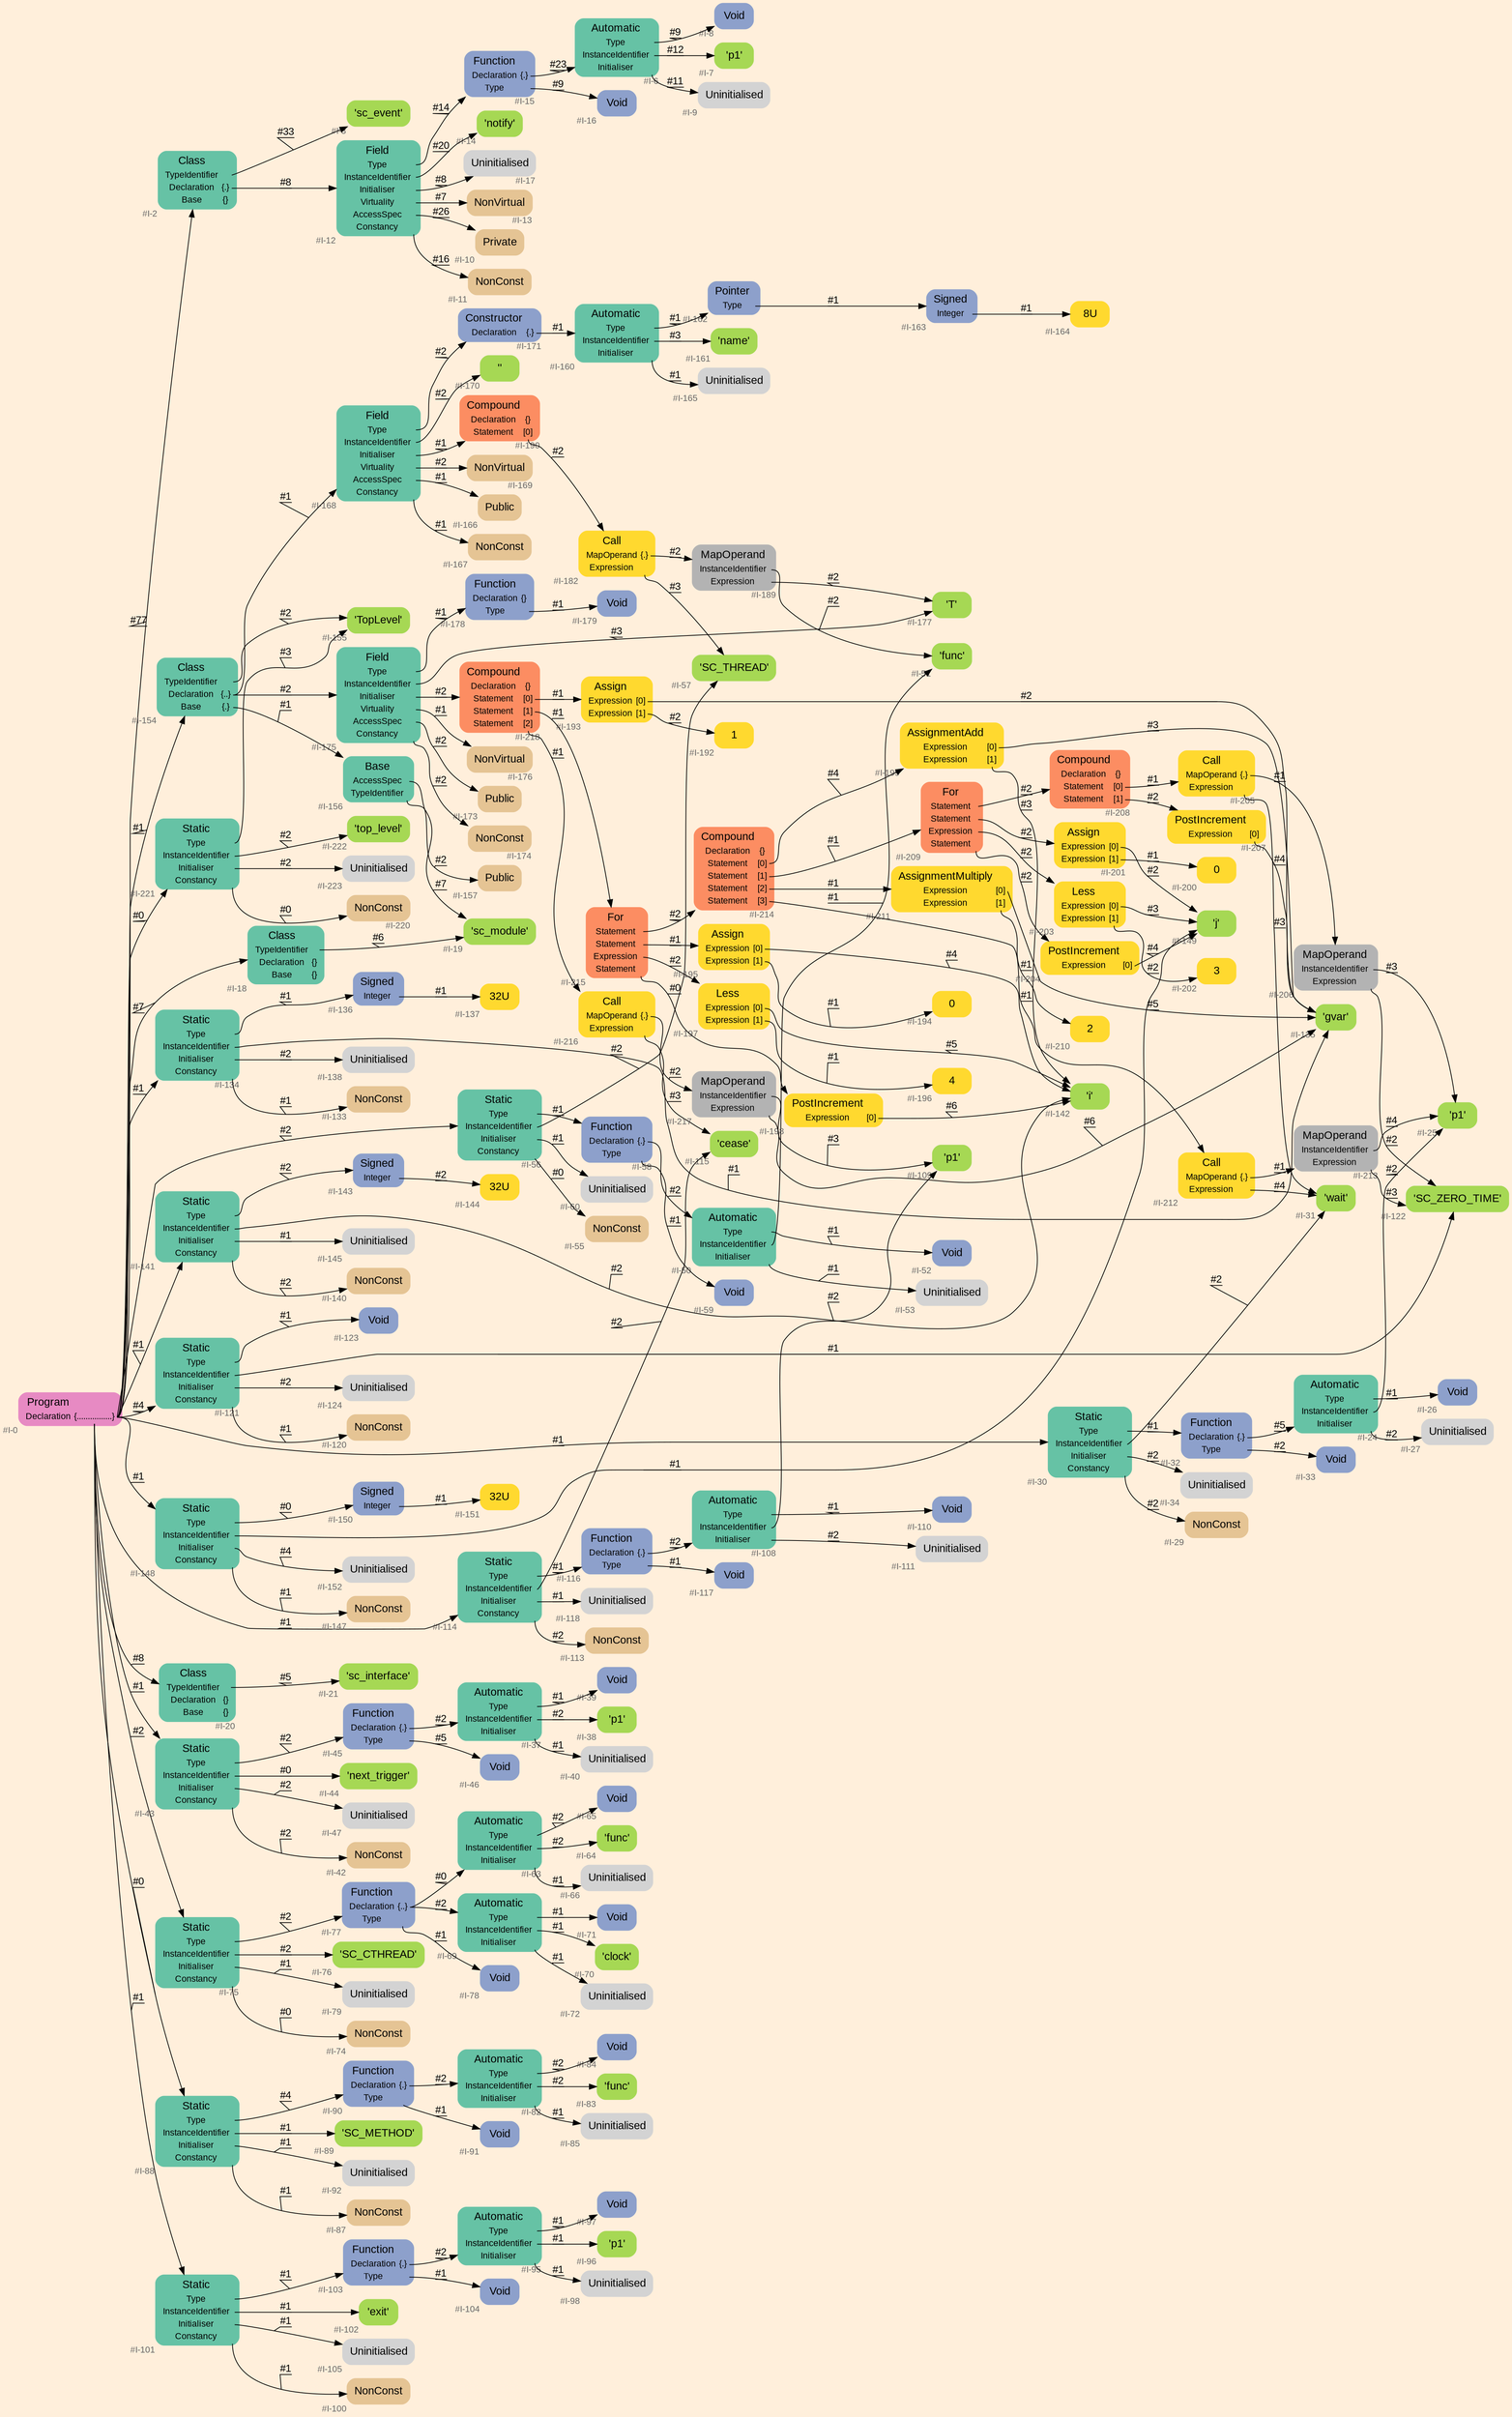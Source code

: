digraph "" {
label = ""
labelloc = t
graph [
    rankdir = "LR"
    ranksep = 0.3
    bgcolor = antiquewhite1
    color = black
    fontcolor = black
    fontname = "Arial"
];
node [
    fontname = "Arial"
];
edge [
    fontname = "Arial"
];


// -------------------- node figure --------------------
// -------- block #I-0 ----------
"#I-0" [
    fillcolor = "/set28/4"
    xlabel = "#I-0"
    fontsize = "12"
    fontcolor = grey40
    shape = "plaintext"
    label = <<TABLE BORDER="0" CELLBORDER="0" CELLSPACING="0">
     <TR><TD><FONT COLOR="black" POINT-SIZE="15">Program</FONT></TD></TR>
     <TR><TD><FONT COLOR="black" POINT-SIZE="12">Declaration</FONT></TD><TD PORT="port0"><FONT COLOR="black" POINT-SIZE="12">{................}</FONT></TD></TR>
    </TABLE>>
    style = "rounded,filled"
];

// -------- block #I-2 ----------
"#I-2" [
    fillcolor = "/set28/1"
    xlabel = "#I-2"
    fontsize = "12"
    fontcolor = grey40
    shape = "plaintext"
    label = <<TABLE BORDER="0" CELLBORDER="0" CELLSPACING="0">
     <TR><TD><FONT COLOR="black" POINT-SIZE="15">Class</FONT></TD></TR>
     <TR><TD><FONT COLOR="black" POINT-SIZE="12">TypeIdentifier</FONT></TD><TD PORT="port0"></TD></TR>
     <TR><TD><FONT COLOR="black" POINT-SIZE="12">Declaration</FONT></TD><TD PORT="port1"><FONT COLOR="black" POINT-SIZE="12">{.}</FONT></TD></TR>
     <TR><TD><FONT COLOR="black" POINT-SIZE="12">Base</FONT></TD><TD PORT="port2"><FONT COLOR="black" POINT-SIZE="12">{}</FONT></TD></TR>
    </TABLE>>
    style = "rounded,filled"
];

// -------- block #I-3 ----------
"#I-3" [
    fillcolor = "/set28/5"
    xlabel = "#I-3"
    fontsize = "12"
    fontcolor = grey40
    shape = "plaintext"
    label = <<TABLE BORDER="0" CELLBORDER="0" CELLSPACING="0">
     <TR><TD><FONT COLOR="black" POINT-SIZE="15">'sc_event'</FONT></TD></TR>
    </TABLE>>
    style = "rounded,filled"
];

// -------- block #I-12 ----------
"#I-12" [
    fillcolor = "/set28/1"
    xlabel = "#I-12"
    fontsize = "12"
    fontcolor = grey40
    shape = "plaintext"
    label = <<TABLE BORDER="0" CELLBORDER="0" CELLSPACING="0">
     <TR><TD><FONT COLOR="black" POINT-SIZE="15">Field</FONT></TD></TR>
     <TR><TD><FONT COLOR="black" POINT-SIZE="12">Type</FONT></TD><TD PORT="port0"></TD></TR>
     <TR><TD><FONT COLOR="black" POINT-SIZE="12">InstanceIdentifier</FONT></TD><TD PORT="port1"></TD></TR>
     <TR><TD><FONT COLOR="black" POINT-SIZE="12">Initialiser</FONT></TD><TD PORT="port2"></TD></TR>
     <TR><TD><FONT COLOR="black" POINT-SIZE="12">Virtuality</FONT></TD><TD PORT="port3"></TD></TR>
     <TR><TD><FONT COLOR="black" POINT-SIZE="12">AccessSpec</FONT></TD><TD PORT="port4"></TD></TR>
     <TR><TD><FONT COLOR="black" POINT-SIZE="12">Constancy</FONT></TD><TD PORT="port5"></TD></TR>
    </TABLE>>
    style = "rounded,filled"
];

// -------- block #I-15 ----------
"#I-15" [
    fillcolor = "/set28/3"
    xlabel = "#I-15"
    fontsize = "12"
    fontcolor = grey40
    shape = "plaintext"
    label = <<TABLE BORDER="0" CELLBORDER="0" CELLSPACING="0">
     <TR><TD><FONT COLOR="black" POINT-SIZE="15">Function</FONT></TD></TR>
     <TR><TD><FONT COLOR="black" POINT-SIZE="12">Declaration</FONT></TD><TD PORT="port0"><FONT COLOR="black" POINT-SIZE="12">{.}</FONT></TD></TR>
     <TR><TD><FONT COLOR="black" POINT-SIZE="12">Type</FONT></TD><TD PORT="port1"></TD></TR>
    </TABLE>>
    style = "rounded,filled"
];

// -------- block #I-6 ----------
"#I-6" [
    fillcolor = "/set28/1"
    xlabel = "#I-6"
    fontsize = "12"
    fontcolor = grey40
    shape = "plaintext"
    label = <<TABLE BORDER="0" CELLBORDER="0" CELLSPACING="0">
     <TR><TD><FONT COLOR="black" POINT-SIZE="15">Automatic</FONT></TD></TR>
     <TR><TD><FONT COLOR="black" POINT-SIZE="12">Type</FONT></TD><TD PORT="port0"></TD></TR>
     <TR><TD><FONT COLOR="black" POINT-SIZE="12">InstanceIdentifier</FONT></TD><TD PORT="port1"></TD></TR>
     <TR><TD><FONT COLOR="black" POINT-SIZE="12">Initialiser</FONT></TD><TD PORT="port2"></TD></TR>
    </TABLE>>
    style = "rounded,filled"
];

// -------- block #I-8 ----------
"#I-8" [
    fillcolor = "/set28/3"
    xlabel = "#I-8"
    fontsize = "12"
    fontcolor = grey40
    shape = "plaintext"
    label = <<TABLE BORDER="0" CELLBORDER="0" CELLSPACING="0">
     <TR><TD><FONT COLOR="black" POINT-SIZE="15">Void</FONT></TD></TR>
    </TABLE>>
    style = "rounded,filled"
];

// -------- block #I-7 ----------
"#I-7" [
    fillcolor = "/set28/5"
    xlabel = "#I-7"
    fontsize = "12"
    fontcolor = grey40
    shape = "plaintext"
    label = <<TABLE BORDER="0" CELLBORDER="0" CELLSPACING="0">
     <TR><TD><FONT COLOR="black" POINT-SIZE="15">'p1'</FONT></TD></TR>
    </TABLE>>
    style = "rounded,filled"
];

// -------- block #I-9 ----------
"#I-9" [
    xlabel = "#I-9"
    fontsize = "12"
    fontcolor = grey40
    shape = "plaintext"
    label = <<TABLE BORDER="0" CELLBORDER="0" CELLSPACING="0">
     <TR><TD><FONT COLOR="black" POINT-SIZE="15">Uninitialised</FONT></TD></TR>
    </TABLE>>
    style = "rounded,filled"
];

// -------- block #I-16 ----------
"#I-16" [
    fillcolor = "/set28/3"
    xlabel = "#I-16"
    fontsize = "12"
    fontcolor = grey40
    shape = "plaintext"
    label = <<TABLE BORDER="0" CELLBORDER="0" CELLSPACING="0">
     <TR><TD><FONT COLOR="black" POINT-SIZE="15">Void</FONT></TD></TR>
    </TABLE>>
    style = "rounded,filled"
];

// -------- block #I-14 ----------
"#I-14" [
    fillcolor = "/set28/5"
    xlabel = "#I-14"
    fontsize = "12"
    fontcolor = grey40
    shape = "plaintext"
    label = <<TABLE BORDER="0" CELLBORDER="0" CELLSPACING="0">
     <TR><TD><FONT COLOR="black" POINT-SIZE="15">'notify'</FONT></TD></TR>
    </TABLE>>
    style = "rounded,filled"
];

// -------- block #I-17 ----------
"#I-17" [
    xlabel = "#I-17"
    fontsize = "12"
    fontcolor = grey40
    shape = "plaintext"
    label = <<TABLE BORDER="0" CELLBORDER="0" CELLSPACING="0">
     <TR><TD><FONT COLOR="black" POINT-SIZE="15">Uninitialised</FONT></TD></TR>
    </TABLE>>
    style = "rounded,filled"
];

// -------- block #I-13 ----------
"#I-13" [
    fillcolor = "/set28/7"
    xlabel = "#I-13"
    fontsize = "12"
    fontcolor = grey40
    shape = "plaintext"
    label = <<TABLE BORDER="0" CELLBORDER="0" CELLSPACING="0">
     <TR><TD><FONT COLOR="black" POINT-SIZE="15">NonVirtual</FONT></TD></TR>
    </TABLE>>
    style = "rounded,filled"
];

// -------- block #I-10 ----------
"#I-10" [
    fillcolor = "/set28/7"
    xlabel = "#I-10"
    fontsize = "12"
    fontcolor = grey40
    shape = "plaintext"
    label = <<TABLE BORDER="0" CELLBORDER="0" CELLSPACING="0">
     <TR><TD><FONT COLOR="black" POINT-SIZE="15">Private</FONT></TD></TR>
    </TABLE>>
    style = "rounded,filled"
];

// -------- block #I-11 ----------
"#I-11" [
    fillcolor = "/set28/7"
    xlabel = "#I-11"
    fontsize = "12"
    fontcolor = grey40
    shape = "plaintext"
    label = <<TABLE BORDER="0" CELLBORDER="0" CELLSPACING="0">
     <TR><TD><FONT COLOR="black" POINT-SIZE="15">NonConst</FONT></TD></TR>
    </TABLE>>
    style = "rounded,filled"
];

// -------- block #I-18 ----------
"#I-18" [
    fillcolor = "/set28/1"
    xlabel = "#I-18"
    fontsize = "12"
    fontcolor = grey40
    shape = "plaintext"
    label = <<TABLE BORDER="0" CELLBORDER="0" CELLSPACING="0">
     <TR><TD><FONT COLOR="black" POINT-SIZE="15">Class</FONT></TD></TR>
     <TR><TD><FONT COLOR="black" POINT-SIZE="12">TypeIdentifier</FONT></TD><TD PORT="port0"></TD></TR>
     <TR><TD><FONT COLOR="black" POINT-SIZE="12">Declaration</FONT></TD><TD PORT="port1"><FONT COLOR="black" POINT-SIZE="12">{}</FONT></TD></TR>
     <TR><TD><FONT COLOR="black" POINT-SIZE="12">Base</FONT></TD><TD PORT="port2"><FONT COLOR="black" POINT-SIZE="12">{}</FONT></TD></TR>
    </TABLE>>
    style = "rounded,filled"
];

// -------- block #I-19 ----------
"#I-19" [
    fillcolor = "/set28/5"
    xlabel = "#I-19"
    fontsize = "12"
    fontcolor = grey40
    shape = "plaintext"
    label = <<TABLE BORDER="0" CELLBORDER="0" CELLSPACING="0">
     <TR><TD><FONT COLOR="black" POINT-SIZE="15">'sc_module'</FONT></TD></TR>
    </TABLE>>
    style = "rounded,filled"
];

// -------- block #I-20 ----------
"#I-20" [
    fillcolor = "/set28/1"
    xlabel = "#I-20"
    fontsize = "12"
    fontcolor = grey40
    shape = "plaintext"
    label = <<TABLE BORDER="0" CELLBORDER="0" CELLSPACING="0">
     <TR><TD><FONT COLOR="black" POINT-SIZE="15">Class</FONT></TD></TR>
     <TR><TD><FONT COLOR="black" POINT-SIZE="12">TypeIdentifier</FONT></TD><TD PORT="port0"></TD></TR>
     <TR><TD><FONT COLOR="black" POINT-SIZE="12">Declaration</FONT></TD><TD PORT="port1"><FONT COLOR="black" POINT-SIZE="12">{}</FONT></TD></TR>
     <TR><TD><FONT COLOR="black" POINT-SIZE="12">Base</FONT></TD><TD PORT="port2"><FONT COLOR="black" POINT-SIZE="12">{}</FONT></TD></TR>
    </TABLE>>
    style = "rounded,filled"
];

// -------- block #I-21 ----------
"#I-21" [
    fillcolor = "/set28/5"
    xlabel = "#I-21"
    fontsize = "12"
    fontcolor = grey40
    shape = "plaintext"
    label = <<TABLE BORDER="0" CELLBORDER="0" CELLSPACING="0">
     <TR><TD><FONT COLOR="black" POINT-SIZE="15">'sc_interface'</FONT></TD></TR>
    </TABLE>>
    style = "rounded,filled"
];

// -------- block #I-30 ----------
"#I-30" [
    fillcolor = "/set28/1"
    xlabel = "#I-30"
    fontsize = "12"
    fontcolor = grey40
    shape = "plaintext"
    label = <<TABLE BORDER="0" CELLBORDER="0" CELLSPACING="0">
     <TR><TD><FONT COLOR="black" POINT-SIZE="15">Static</FONT></TD></TR>
     <TR><TD><FONT COLOR="black" POINT-SIZE="12">Type</FONT></TD><TD PORT="port0"></TD></TR>
     <TR><TD><FONT COLOR="black" POINT-SIZE="12">InstanceIdentifier</FONT></TD><TD PORT="port1"></TD></TR>
     <TR><TD><FONT COLOR="black" POINT-SIZE="12">Initialiser</FONT></TD><TD PORT="port2"></TD></TR>
     <TR><TD><FONT COLOR="black" POINT-SIZE="12">Constancy</FONT></TD><TD PORT="port3"></TD></TR>
    </TABLE>>
    style = "rounded,filled"
];

// -------- block #I-32 ----------
"#I-32" [
    fillcolor = "/set28/3"
    xlabel = "#I-32"
    fontsize = "12"
    fontcolor = grey40
    shape = "plaintext"
    label = <<TABLE BORDER="0" CELLBORDER="0" CELLSPACING="0">
     <TR><TD><FONT COLOR="black" POINT-SIZE="15">Function</FONT></TD></TR>
     <TR><TD><FONT COLOR="black" POINT-SIZE="12">Declaration</FONT></TD><TD PORT="port0"><FONT COLOR="black" POINT-SIZE="12">{.}</FONT></TD></TR>
     <TR><TD><FONT COLOR="black" POINT-SIZE="12">Type</FONT></TD><TD PORT="port1"></TD></TR>
    </TABLE>>
    style = "rounded,filled"
];

// -------- block #I-24 ----------
"#I-24" [
    fillcolor = "/set28/1"
    xlabel = "#I-24"
    fontsize = "12"
    fontcolor = grey40
    shape = "plaintext"
    label = <<TABLE BORDER="0" CELLBORDER="0" CELLSPACING="0">
     <TR><TD><FONT COLOR="black" POINT-SIZE="15">Automatic</FONT></TD></TR>
     <TR><TD><FONT COLOR="black" POINT-SIZE="12">Type</FONT></TD><TD PORT="port0"></TD></TR>
     <TR><TD><FONT COLOR="black" POINT-SIZE="12">InstanceIdentifier</FONT></TD><TD PORT="port1"></TD></TR>
     <TR><TD><FONT COLOR="black" POINT-SIZE="12">Initialiser</FONT></TD><TD PORT="port2"></TD></TR>
    </TABLE>>
    style = "rounded,filled"
];

// -------- block #I-26 ----------
"#I-26" [
    fillcolor = "/set28/3"
    xlabel = "#I-26"
    fontsize = "12"
    fontcolor = grey40
    shape = "plaintext"
    label = <<TABLE BORDER="0" CELLBORDER="0" CELLSPACING="0">
     <TR><TD><FONT COLOR="black" POINT-SIZE="15">Void</FONT></TD></TR>
    </TABLE>>
    style = "rounded,filled"
];

// -------- block #I-25 ----------
"#I-25" [
    fillcolor = "/set28/5"
    xlabel = "#I-25"
    fontsize = "12"
    fontcolor = grey40
    shape = "plaintext"
    label = <<TABLE BORDER="0" CELLBORDER="0" CELLSPACING="0">
     <TR><TD><FONT COLOR="black" POINT-SIZE="15">'p1'</FONT></TD></TR>
    </TABLE>>
    style = "rounded,filled"
];

// -------- block #I-27 ----------
"#I-27" [
    xlabel = "#I-27"
    fontsize = "12"
    fontcolor = grey40
    shape = "plaintext"
    label = <<TABLE BORDER="0" CELLBORDER="0" CELLSPACING="0">
     <TR><TD><FONT COLOR="black" POINT-SIZE="15">Uninitialised</FONT></TD></TR>
    </TABLE>>
    style = "rounded,filled"
];

// -------- block #I-33 ----------
"#I-33" [
    fillcolor = "/set28/3"
    xlabel = "#I-33"
    fontsize = "12"
    fontcolor = grey40
    shape = "plaintext"
    label = <<TABLE BORDER="0" CELLBORDER="0" CELLSPACING="0">
     <TR><TD><FONT COLOR="black" POINT-SIZE="15">Void</FONT></TD></TR>
    </TABLE>>
    style = "rounded,filled"
];

// -------- block #I-31 ----------
"#I-31" [
    fillcolor = "/set28/5"
    xlabel = "#I-31"
    fontsize = "12"
    fontcolor = grey40
    shape = "plaintext"
    label = <<TABLE BORDER="0" CELLBORDER="0" CELLSPACING="0">
     <TR><TD><FONT COLOR="black" POINT-SIZE="15">'wait'</FONT></TD></TR>
    </TABLE>>
    style = "rounded,filled"
];

// -------- block #I-34 ----------
"#I-34" [
    xlabel = "#I-34"
    fontsize = "12"
    fontcolor = grey40
    shape = "plaintext"
    label = <<TABLE BORDER="0" CELLBORDER="0" CELLSPACING="0">
     <TR><TD><FONT COLOR="black" POINT-SIZE="15">Uninitialised</FONT></TD></TR>
    </TABLE>>
    style = "rounded,filled"
];

// -------- block #I-29 ----------
"#I-29" [
    fillcolor = "/set28/7"
    xlabel = "#I-29"
    fontsize = "12"
    fontcolor = grey40
    shape = "plaintext"
    label = <<TABLE BORDER="0" CELLBORDER="0" CELLSPACING="0">
     <TR><TD><FONT COLOR="black" POINT-SIZE="15">NonConst</FONT></TD></TR>
    </TABLE>>
    style = "rounded,filled"
];

// -------- block #I-43 ----------
"#I-43" [
    fillcolor = "/set28/1"
    xlabel = "#I-43"
    fontsize = "12"
    fontcolor = grey40
    shape = "plaintext"
    label = <<TABLE BORDER="0" CELLBORDER="0" CELLSPACING="0">
     <TR><TD><FONT COLOR="black" POINT-SIZE="15">Static</FONT></TD></TR>
     <TR><TD><FONT COLOR="black" POINT-SIZE="12">Type</FONT></TD><TD PORT="port0"></TD></TR>
     <TR><TD><FONT COLOR="black" POINT-SIZE="12">InstanceIdentifier</FONT></TD><TD PORT="port1"></TD></TR>
     <TR><TD><FONT COLOR="black" POINT-SIZE="12">Initialiser</FONT></TD><TD PORT="port2"></TD></TR>
     <TR><TD><FONT COLOR="black" POINT-SIZE="12">Constancy</FONT></TD><TD PORT="port3"></TD></TR>
    </TABLE>>
    style = "rounded,filled"
];

// -------- block #I-45 ----------
"#I-45" [
    fillcolor = "/set28/3"
    xlabel = "#I-45"
    fontsize = "12"
    fontcolor = grey40
    shape = "plaintext"
    label = <<TABLE BORDER="0" CELLBORDER="0" CELLSPACING="0">
     <TR><TD><FONT COLOR="black" POINT-SIZE="15">Function</FONT></TD></TR>
     <TR><TD><FONT COLOR="black" POINT-SIZE="12">Declaration</FONT></TD><TD PORT="port0"><FONT COLOR="black" POINT-SIZE="12">{.}</FONT></TD></TR>
     <TR><TD><FONT COLOR="black" POINT-SIZE="12">Type</FONT></TD><TD PORT="port1"></TD></TR>
    </TABLE>>
    style = "rounded,filled"
];

// -------- block #I-37 ----------
"#I-37" [
    fillcolor = "/set28/1"
    xlabel = "#I-37"
    fontsize = "12"
    fontcolor = grey40
    shape = "plaintext"
    label = <<TABLE BORDER="0" CELLBORDER="0" CELLSPACING="0">
     <TR><TD><FONT COLOR="black" POINT-SIZE="15">Automatic</FONT></TD></TR>
     <TR><TD><FONT COLOR="black" POINT-SIZE="12">Type</FONT></TD><TD PORT="port0"></TD></TR>
     <TR><TD><FONT COLOR="black" POINT-SIZE="12">InstanceIdentifier</FONT></TD><TD PORT="port1"></TD></TR>
     <TR><TD><FONT COLOR="black" POINT-SIZE="12">Initialiser</FONT></TD><TD PORT="port2"></TD></TR>
    </TABLE>>
    style = "rounded,filled"
];

// -------- block #I-39 ----------
"#I-39" [
    fillcolor = "/set28/3"
    xlabel = "#I-39"
    fontsize = "12"
    fontcolor = grey40
    shape = "plaintext"
    label = <<TABLE BORDER="0" CELLBORDER="0" CELLSPACING="0">
     <TR><TD><FONT COLOR="black" POINT-SIZE="15">Void</FONT></TD></TR>
    </TABLE>>
    style = "rounded,filled"
];

// -------- block #I-38 ----------
"#I-38" [
    fillcolor = "/set28/5"
    xlabel = "#I-38"
    fontsize = "12"
    fontcolor = grey40
    shape = "plaintext"
    label = <<TABLE BORDER="0" CELLBORDER="0" CELLSPACING="0">
     <TR><TD><FONT COLOR="black" POINT-SIZE="15">'p1'</FONT></TD></TR>
    </TABLE>>
    style = "rounded,filled"
];

// -------- block #I-40 ----------
"#I-40" [
    xlabel = "#I-40"
    fontsize = "12"
    fontcolor = grey40
    shape = "plaintext"
    label = <<TABLE BORDER="0" CELLBORDER="0" CELLSPACING="0">
     <TR><TD><FONT COLOR="black" POINT-SIZE="15">Uninitialised</FONT></TD></TR>
    </TABLE>>
    style = "rounded,filled"
];

// -------- block #I-46 ----------
"#I-46" [
    fillcolor = "/set28/3"
    xlabel = "#I-46"
    fontsize = "12"
    fontcolor = grey40
    shape = "plaintext"
    label = <<TABLE BORDER="0" CELLBORDER="0" CELLSPACING="0">
     <TR><TD><FONT COLOR="black" POINT-SIZE="15">Void</FONT></TD></TR>
    </TABLE>>
    style = "rounded,filled"
];

// -------- block #I-44 ----------
"#I-44" [
    fillcolor = "/set28/5"
    xlabel = "#I-44"
    fontsize = "12"
    fontcolor = grey40
    shape = "plaintext"
    label = <<TABLE BORDER="0" CELLBORDER="0" CELLSPACING="0">
     <TR><TD><FONT COLOR="black" POINT-SIZE="15">'next_trigger'</FONT></TD></TR>
    </TABLE>>
    style = "rounded,filled"
];

// -------- block #I-47 ----------
"#I-47" [
    xlabel = "#I-47"
    fontsize = "12"
    fontcolor = grey40
    shape = "plaintext"
    label = <<TABLE BORDER="0" CELLBORDER="0" CELLSPACING="0">
     <TR><TD><FONT COLOR="black" POINT-SIZE="15">Uninitialised</FONT></TD></TR>
    </TABLE>>
    style = "rounded,filled"
];

// -------- block #I-42 ----------
"#I-42" [
    fillcolor = "/set28/7"
    xlabel = "#I-42"
    fontsize = "12"
    fontcolor = grey40
    shape = "plaintext"
    label = <<TABLE BORDER="0" CELLBORDER="0" CELLSPACING="0">
     <TR><TD><FONT COLOR="black" POINT-SIZE="15">NonConst</FONT></TD></TR>
    </TABLE>>
    style = "rounded,filled"
];

// -------- block #I-56 ----------
"#I-56" [
    fillcolor = "/set28/1"
    xlabel = "#I-56"
    fontsize = "12"
    fontcolor = grey40
    shape = "plaintext"
    label = <<TABLE BORDER="0" CELLBORDER="0" CELLSPACING="0">
     <TR><TD><FONT COLOR="black" POINT-SIZE="15">Static</FONT></TD></TR>
     <TR><TD><FONT COLOR="black" POINT-SIZE="12">Type</FONT></TD><TD PORT="port0"></TD></TR>
     <TR><TD><FONT COLOR="black" POINT-SIZE="12">InstanceIdentifier</FONT></TD><TD PORT="port1"></TD></TR>
     <TR><TD><FONT COLOR="black" POINT-SIZE="12">Initialiser</FONT></TD><TD PORT="port2"></TD></TR>
     <TR><TD><FONT COLOR="black" POINT-SIZE="12">Constancy</FONT></TD><TD PORT="port3"></TD></TR>
    </TABLE>>
    style = "rounded,filled"
];

// -------- block #I-58 ----------
"#I-58" [
    fillcolor = "/set28/3"
    xlabel = "#I-58"
    fontsize = "12"
    fontcolor = grey40
    shape = "plaintext"
    label = <<TABLE BORDER="0" CELLBORDER="0" CELLSPACING="0">
     <TR><TD><FONT COLOR="black" POINT-SIZE="15">Function</FONT></TD></TR>
     <TR><TD><FONT COLOR="black" POINT-SIZE="12">Declaration</FONT></TD><TD PORT="port0"><FONT COLOR="black" POINT-SIZE="12">{.}</FONT></TD></TR>
     <TR><TD><FONT COLOR="black" POINT-SIZE="12">Type</FONT></TD><TD PORT="port1"></TD></TR>
    </TABLE>>
    style = "rounded,filled"
];

// -------- block #I-50 ----------
"#I-50" [
    fillcolor = "/set28/1"
    xlabel = "#I-50"
    fontsize = "12"
    fontcolor = grey40
    shape = "plaintext"
    label = <<TABLE BORDER="0" CELLBORDER="0" CELLSPACING="0">
     <TR><TD><FONT COLOR="black" POINT-SIZE="15">Automatic</FONT></TD></TR>
     <TR><TD><FONT COLOR="black" POINT-SIZE="12">Type</FONT></TD><TD PORT="port0"></TD></TR>
     <TR><TD><FONT COLOR="black" POINT-SIZE="12">InstanceIdentifier</FONT></TD><TD PORT="port1"></TD></TR>
     <TR><TD><FONT COLOR="black" POINT-SIZE="12">Initialiser</FONT></TD><TD PORT="port2"></TD></TR>
    </TABLE>>
    style = "rounded,filled"
];

// -------- block #I-52 ----------
"#I-52" [
    fillcolor = "/set28/3"
    xlabel = "#I-52"
    fontsize = "12"
    fontcolor = grey40
    shape = "plaintext"
    label = <<TABLE BORDER="0" CELLBORDER="0" CELLSPACING="0">
     <TR><TD><FONT COLOR="black" POINT-SIZE="15">Void</FONT></TD></TR>
    </TABLE>>
    style = "rounded,filled"
];

// -------- block #I-51 ----------
"#I-51" [
    fillcolor = "/set28/5"
    xlabel = "#I-51"
    fontsize = "12"
    fontcolor = grey40
    shape = "plaintext"
    label = <<TABLE BORDER="0" CELLBORDER="0" CELLSPACING="0">
     <TR><TD><FONT COLOR="black" POINT-SIZE="15">'func'</FONT></TD></TR>
    </TABLE>>
    style = "rounded,filled"
];

// -------- block #I-53 ----------
"#I-53" [
    xlabel = "#I-53"
    fontsize = "12"
    fontcolor = grey40
    shape = "plaintext"
    label = <<TABLE BORDER="0" CELLBORDER="0" CELLSPACING="0">
     <TR><TD><FONT COLOR="black" POINT-SIZE="15">Uninitialised</FONT></TD></TR>
    </TABLE>>
    style = "rounded,filled"
];

// -------- block #I-59 ----------
"#I-59" [
    fillcolor = "/set28/3"
    xlabel = "#I-59"
    fontsize = "12"
    fontcolor = grey40
    shape = "plaintext"
    label = <<TABLE BORDER="0" CELLBORDER="0" CELLSPACING="0">
     <TR><TD><FONT COLOR="black" POINT-SIZE="15">Void</FONT></TD></TR>
    </TABLE>>
    style = "rounded,filled"
];

// -------- block #I-57 ----------
"#I-57" [
    fillcolor = "/set28/5"
    xlabel = "#I-57"
    fontsize = "12"
    fontcolor = grey40
    shape = "plaintext"
    label = <<TABLE BORDER="0" CELLBORDER="0" CELLSPACING="0">
     <TR><TD><FONT COLOR="black" POINT-SIZE="15">'SC_THREAD'</FONT></TD></TR>
    </TABLE>>
    style = "rounded,filled"
];

// -------- block #I-60 ----------
"#I-60" [
    xlabel = "#I-60"
    fontsize = "12"
    fontcolor = grey40
    shape = "plaintext"
    label = <<TABLE BORDER="0" CELLBORDER="0" CELLSPACING="0">
     <TR><TD><FONT COLOR="black" POINT-SIZE="15">Uninitialised</FONT></TD></TR>
    </TABLE>>
    style = "rounded,filled"
];

// -------- block #I-55 ----------
"#I-55" [
    fillcolor = "/set28/7"
    xlabel = "#I-55"
    fontsize = "12"
    fontcolor = grey40
    shape = "plaintext"
    label = <<TABLE BORDER="0" CELLBORDER="0" CELLSPACING="0">
     <TR><TD><FONT COLOR="black" POINT-SIZE="15">NonConst</FONT></TD></TR>
    </TABLE>>
    style = "rounded,filled"
];

// -------- block #I-75 ----------
"#I-75" [
    fillcolor = "/set28/1"
    xlabel = "#I-75"
    fontsize = "12"
    fontcolor = grey40
    shape = "plaintext"
    label = <<TABLE BORDER="0" CELLBORDER="0" CELLSPACING="0">
     <TR><TD><FONT COLOR="black" POINT-SIZE="15">Static</FONT></TD></TR>
     <TR><TD><FONT COLOR="black" POINT-SIZE="12">Type</FONT></TD><TD PORT="port0"></TD></TR>
     <TR><TD><FONT COLOR="black" POINT-SIZE="12">InstanceIdentifier</FONT></TD><TD PORT="port1"></TD></TR>
     <TR><TD><FONT COLOR="black" POINT-SIZE="12">Initialiser</FONT></TD><TD PORT="port2"></TD></TR>
     <TR><TD><FONT COLOR="black" POINT-SIZE="12">Constancy</FONT></TD><TD PORT="port3"></TD></TR>
    </TABLE>>
    style = "rounded,filled"
];

// -------- block #I-77 ----------
"#I-77" [
    fillcolor = "/set28/3"
    xlabel = "#I-77"
    fontsize = "12"
    fontcolor = grey40
    shape = "plaintext"
    label = <<TABLE BORDER="0" CELLBORDER="0" CELLSPACING="0">
     <TR><TD><FONT COLOR="black" POINT-SIZE="15">Function</FONT></TD></TR>
     <TR><TD><FONT COLOR="black" POINT-SIZE="12">Declaration</FONT></TD><TD PORT="port0"><FONT COLOR="black" POINT-SIZE="12">{..}</FONT></TD></TR>
     <TR><TD><FONT COLOR="black" POINT-SIZE="12">Type</FONT></TD><TD PORT="port1"></TD></TR>
    </TABLE>>
    style = "rounded,filled"
];

// -------- block #I-63 ----------
"#I-63" [
    fillcolor = "/set28/1"
    xlabel = "#I-63"
    fontsize = "12"
    fontcolor = grey40
    shape = "plaintext"
    label = <<TABLE BORDER="0" CELLBORDER="0" CELLSPACING="0">
     <TR><TD><FONT COLOR="black" POINT-SIZE="15">Automatic</FONT></TD></TR>
     <TR><TD><FONT COLOR="black" POINT-SIZE="12">Type</FONT></TD><TD PORT="port0"></TD></TR>
     <TR><TD><FONT COLOR="black" POINT-SIZE="12">InstanceIdentifier</FONT></TD><TD PORT="port1"></TD></TR>
     <TR><TD><FONT COLOR="black" POINT-SIZE="12">Initialiser</FONT></TD><TD PORT="port2"></TD></TR>
    </TABLE>>
    style = "rounded,filled"
];

// -------- block #I-65 ----------
"#I-65" [
    fillcolor = "/set28/3"
    xlabel = "#I-65"
    fontsize = "12"
    fontcolor = grey40
    shape = "plaintext"
    label = <<TABLE BORDER="0" CELLBORDER="0" CELLSPACING="0">
     <TR><TD><FONT COLOR="black" POINT-SIZE="15">Void</FONT></TD></TR>
    </TABLE>>
    style = "rounded,filled"
];

// -------- block #I-64 ----------
"#I-64" [
    fillcolor = "/set28/5"
    xlabel = "#I-64"
    fontsize = "12"
    fontcolor = grey40
    shape = "plaintext"
    label = <<TABLE BORDER="0" CELLBORDER="0" CELLSPACING="0">
     <TR><TD><FONT COLOR="black" POINT-SIZE="15">'func'</FONT></TD></TR>
    </TABLE>>
    style = "rounded,filled"
];

// -------- block #I-66 ----------
"#I-66" [
    xlabel = "#I-66"
    fontsize = "12"
    fontcolor = grey40
    shape = "plaintext"
    label = <<TABLE BORDER="0" CELLBORDER="0" CELLSPACING="0">
     <TR><TD><FONT COLOR="black" POINT-SIZE="15">Uninitialised</FONT></TD></TR>
    </TABLE>>
    style = "rounded,filled"
];

// -------- block #I-69 ----------
"#I-69" [
    fillcolor = "/set28/1"
    xlabel = "#I-69"
    fontsize = "12"
    fontcolor = grey40
    shape = "plaintext"
    label = <<TABLE BORDER="0" CELLBORDER="0" CELLSPACING="0">
     <TR><TD><FONT COLOR="black" POINT-SIZE="15">Automatic</FONT></TD></TR>
     <TR><TD><FONT COLOR="black" POINT-SIZE="12">Type</FONT></TD><TD PORT="port0"></TD></TR>
     <TR><TD><FONT COLOR="black" POINT-SIZE="12">InstanceIdentifier</FONT></TD><TD PORT="port1"></TD></TR>
     <TR><TD><FONT COLOR="black" POINT-SIZE="12">Initialiser</FONT></TD><TD PORT="port2"></TD></TR>
    </TABLE>>
    style = "rounded,filled"
];

// -------- block #I-71 ----------
"#I-71" [
    fillcolor = "/set28/3"
    xlabel = "#I-71"
    fontsize = "12"
    fontcolor = grey40
    shape = "plaintext"
    label = <<TABLE BORDER="0" CELLBORDER="0" CELLSPACING="0">
     <TR><TD><FONT COLOR="black" POINT-SIZE="15">Void</FONT></TD></TR>
    </TABLE>>
    style = "rounded,filled"
];

// -------- block #I-70 ----------
"#I-70" [
    fillcolor = "/set28/5"
    xlabel = "#I-70"
    fontsize = "12"
    fontcolor = grey40
    shape = "plaintext"
    label = <<TABLE BORDER="0" CELLBORDER="0" CELLSPACING="0">
     <TR><TD><FONT COLOR="black" POINT-SIZE="15">'clock'</FONT></TD></TR>
    </TABLE>>
    style = "rounded,filled"
];

// -------- block #I-72 ----------
"#I-72" [
    xlabel = "#I-72"
    fontsize = "12"
    fontcolor = grey40
    shape = "plaintext"
    label = <<TABLE BORDER="0" CELLBORDER="0" CELLSPACING="0">
     <TR><TD><FONT COLOR="black" POINT-SIZE="15">Uninitialised</FONT></TD></TR>
    </TABLE>>
    style = "rounded,filled"
];

// -------- block #I-78 ----------
"#I-78" [
    fillcolor = "/set28/3"
    xlabel = "#I-78"
    fontsize = "12"
    fontcolor = grey40
    shape = "plaintext"
    label = <<TABLE BORDER="0" CELLBORDER="0" CELLSPACING="0">
     <TR><TD><FONT COLOR="black" POINT-SIZE="15">Void</FONT></TD></TR>
    </TABLE>>
    style = "rounded,filled"
];

// -------- block #I-76 ----------
"#I-76" [
    fillcolor = "/set28/5"
    xlabel = "#I-76"
    fontsize = "12"
    fontcolor = grey40
    shape = "plaintext"
    label = <<TABLE BORDER="0" CELLBORDER="0" CELLSPACING="0">
     <TR><TD><FONT COLOR="black" POINT-SIZE="15">'SC_CTHREAD'</FONT></TD></TR>
    </TABLE>>
    style = "rounded,filled"
];

// -------- block #I-79 ----------
"#I-79" [
    xlabel = "#I-79"
    fontsize = "12"
    fontcolor = grey40
    shape = "plaintext"
    label = <<TABLE BORDER="0" CELLBORDER="0" CELLSPACING="0">
     <TR><TD><FONT COLOR="black" POINT-SIZE="15">Uninitialised</FONT></TD></TR>
    </TABLE>>
    style = "rounded,filled"
];

// -------- block #I-74 ----------
"#I-74" [
    fillcolor = "/set28/7"
    xlabel = "#I-74"
    fontsize = "12"
    fontcolor = grey40
    shape = "plaintext"
    label = <<TABLE BORDER="0" CELLBORDER="0" CELLSPACING="0">
     <TR><TD><FONT COLOR="black" POINT-SIZE="15">NonConst</FONT></TD></TR>
    </TABLE>>
    style = "rounded,filled"
];

// -------- block #I-88 ----------
"#I-88" [
    fillcolor = "/set28/1"
    xlabel = "#I-88"
    fontsize = "12"
    fontcolor = grey40
    shape = "plaintext"
    label = <<TABLE BORDER="0" CELLBORDER="0" CELLSPACING="0">
     <TR><TD><FONT COLOR="black" POINT-SIZE="15">Static</FONT></TD></TR>
     <TR><TD><FONT COLOR="black" POINT-SIZE="12">Type</FONT></TD><TD PORT="port0"></TD></TR>
     <TR><TD><FONT COLOR="black" POINT-SIZE="12">InstanceIdentifier</FONT></TD><TD PORT="port1"></TD></TR>
     <TR><TD><FONT COLOR="black" POINT-SIZE="12">Initialiser</FONT></TD><TD PORT="port2"></TD></TR>
     <TR><TD><FONT COLOR="black" POINT-SIZE="12">Constancy</FONT></TD><TD PORT="port3"></TD></TR>
    </TABLE>>
    style = "rounded,filled"
];

// -------- block #I-90 ----------
"#I-90" [
    fillcolor = "/set28/3"
    xlabel = "#I-90"
    fontsize = "12"
    fontcolor = grey40
    shape = "plaintext"
    label = <<TABLE BORDER="0" CELLBORDER="0" CELLSPACING="0">
     <TR><TD><FONT COLOR="black" POINT-SIZE="15">Function</FONT></TD></TR>
     <TR><TD><FONT COLOR="black" POINT-SIZE="12">Declaration</FONT></TD><TD PORT="port0"><FONT COLOR="black" POINT-SIZE="12">{.}</FONT></TD></TR>
     <TR><TD><FONT COLOR="black" POINT-SIZE="12">Type</FONT></TD><TD PORT="port1"></TD></TR>
    </TABLE>>
    style = "rounded,filled"
];

// -------- block #I-82 ----------
"#I-82" [
    fillcolor = "/set28/1"
    xlabel = "#I-82"
    fontsize = "12"
    fontcolor = grey40
    shape = "plaintext"
    label = <<TABLE BORDER="0" CELLBORDER="0" CELLSPACING="0">
     <TR><TD><FONT COLOR="black" POINT-SIZE="15">Automatic</FONT></TD></TR>
     <TR><TD><FONT COLOR="black" POINT-SIZE="12">Type</FONT></TD><TD PORT="port0"></TD></TR>
     <TR><TD><FONT COLOR="black" POINT-SIZE="12">InstanceIdentifier</FONT></TD><TD PORT="port1"></TD></TR>
     <TR><TD><FONT COLOR="black" POINT-SIZE="12">Initialiser</FONT></TD><TD PORT="port2"></TD></TR>
    </TABLE>>
    style = "rounded,filled"
];

// -------- block #I-84 ----------
"#I-84" [
    fillcolor = "/set28/3"
    xlabel = "#I-84"
    fontsize = "12"
    fontcolor = grey40
    shape = "plaintext"
    label = <<TABLE BORDER="0" CELLBORDER="0" CELLSPACING="0">
     <TR><TD><FONT COLOR="black" POINT-SIZE="15">Void</FONT></TD></TR>
    </TABLE>>
    style = "rounded,filled"
];

// -------- block #I-83 ----------
"#I-83" [
    fillcolor = "/set28/5"
    xlabel = "#I-83"
    fontsize = "12"
    fontcolor = grey40
    shape = "plaintext"
    label = <<TABLE BORDER="0" CELLBORDER="0" CELLSPACING="0">
     <TR><TD><FONT COLOR="black" POINT-SIZE="15">'func'</FONT></TD></TR>
    </TABLE>>
    style = "rounded,filled"
];

// -------- block #I-85 ----------
"#I-85" [
    xlabel = "#I-85"
    fontsize = "12"
    fontcolor = grey40
    shape = "plaintext"
    label = <<TABLE BORDER="0" CELLBORDER="0" CELLSPACING="0">
     <TR><TD><FONT COLOR="black" POINT-SIZE="15">Uninitialised</FONT></TD></TR>
    </TABLE>>
    style = "rounded,filled"
];

// -------- block #I-91 ----------
"#I-91" [
    fillcolor = "/set28/3"
    xlabel = "#I-91"
    fontsize = "12"
    fontcolor = grey40
    shape = "plaintext"
    label = <<TABLE BORDER="0" CELLBORDER="0" CELLSPACING="0">
     <TR><TD><FONT COLOR="black" POINT-SIZE="15">Void</FONT></TD></TR>
    </TABLE>>
    style = "rounded,filled"
];

// -------- block #I-89 ----------
"#I-89" [
    fillcolor = "/set28/5"
    xlabel = "#I-89"
    fontsize = "12"
    fontcolor = grey40
    shape = "plaintext"
    label = <<TABLE BORDER="0" CELLBORDER="0" CELLSPACING="0">
     <TR><TD><FONT COLOR="black" POINT-SIZE="15">'SC_METHOD'</FONT></TD></TR>
    </TABLE>>
    style = "rounded,filled"
];

// -------- block #I-92 ----------
"#I-92" [
    xlabel = "#I-92"
    fontsize = "12"
    fontcolor = grey40
    shape = "plaintext"
    label = <<TABLE BORDER="0" CELLBORDER="0" CELLSPACING="0">
     <TR><TD><FONT COLOR="black" POINT-SIZE="15">Uninitialised</FONT></TD></TR>
    </TABLE>>
    style = "rounded,filled"
];

// -------- block #I-87 ----------
"#I-87" [
    fillcolor = "/set28/7"
    xlabel = "#I-87"
    fontsize = "12"
    fontcolor = grey40
    shape = "plaintext"
    label = <<TABLE BORDER="0" CELLBORDER="0" CELLSPACING="0">
     <TR><TD><FONT COLOR="black" POINT-SIZE="15">NonConst</FONT></TD></TR>
    </TABLE>>
    style = "rounded,filled"
];

// -------- block #I-101 ----------
"#I-101" [
    fillcolor = "/set28/1"
    xlabel = "#I-101"
    fontsize = "12"
    fontcolor = grey40
    shape = "plaintext"
    label = <<TABLE BORDER="0" CELLBORDER="0" CELLSPACING="0">
     <TR><TD><FONT COLOR="black" POINT-SIZE="15">Static</FONT></TD></TR>
     <TR><TD><FONT COLOR="black" POINT-SIZE="12">Type</FONT></TD><TD PORT="port0"></TD></TR>
     <TR><TD><FONT COLOR="black" POINT-SIZE="12">InstanceIdentifier</FONT></TD><TD PORT="port1"></TD></TR>
     <TR><TD><FONT COLOR="black" POINT-SIZE="12">Initialiser</FONT></TD><TD PORT="port2"></TD></TR>
     <TR><TD><FONT COLOR="black" POINT-SIZE="12">Constancy</FONT></TD><TD PORT="port3"></TD></TR>
    </TABLE>>
    style = "rounded,filled"
];

// -------- block #I-103 ----------
"#I-103" [
    fillcolor = "/set28/3"
    xlabel = "#I-103"
    fontsize = "12"
    fontcolor = grey40
    shape = "plaintext"
    label = <<TABLE BORDER="0" CELLBORDER="0" CELLSPACING="0">
     <TR><TD><FONT COLOR="black" POINT-SIZE="15">Function</FONT></TD></TR>
     <TR><TD><FONT COLOR="black" POINT-SIZE="12">Declaration</FONT></TD><TD PORT="port0"><FONT COLOR="black" POINT-SIZE="12">{.}</FONT></TD></TR>
     <TR><TD><FONT COLOR="black" POINT-SIZE="12">Type</FONT></TD><TD PORT="port1"></TD></TR>
    </TABLE>>
    style = "rounded,filled"
];

// -------- block #I-95 ----------
"#I-95" [
    fillcolor = "/set28/1"
    xlabel = "#I-95"
    fontsize = "12"
    fontcolor = grey40
    shape = "plaintext"
    label = <<TABLE BORDER="0" CELLBORDER="0" CELLSPACING="0">
     <TR><TD><FONT COLOR="black" POINT-SIZE="15">Automatic</FONT></TD></TR>
     <TR><TD><FONT COLOR="black" POINT-SIZE="12">Type</FONT></TD><TD PORT="port0"></TD></TR>
     <TR><TD><FONT COLOR="black" POINT-SIZE="12">InstanceIdentifier</FONT></TD><TD PORT="port1"></TD></TR>
     <TR><TD><FONT COLOR="black" POINT-SIZE="12">Initialiser</FONT></TD><TD PORT="port2"></TD></TR>
    </TABLE>>
    style = "rounded,filled"
];

// -------- block #I-97 ----------
"#I-97" [
    fillcolor = "/set28/3"
    xlabel = "#I-97"
    fontsize = "12"
    fontcolor = grey40
    shape = "plaintext"
    label = <<TABLE BORDER="0" CELLBORDER="0" CELLSPACING="0">
     <TR><TD><FONT COLOR="black" POINT-SIZE="15">Void</FONT></TD></TR>
    </TABLE>>
    style = "rounded,filled"
];

// -------- block #I-96 ----------
"#I-96" [
    fillcolor = "/set28/5"
    xlabel = "#I-96"
    fontsize = "12"
    fontcolor = grey40
    shape = "plaintext"
    label = <<TABLE BORDER="0" CELLBORDER="0" CELLSPACING="0">
     <TR><TD><FONT COLOR="black" POINT-SIZE="15">'p1'</FONT></TD></TR>
    </TABLE>>
    style = "rounded,filled"
];

// -------- block #I-98 ----------
"#I-98" [
    xlabel = "#I-98"
    fontsize = "12"
    fontcolor = grey40
    shape = "plaintext"
    label = <<TABLE BORDER="0" CELLBORDER="0" CELLSPACING="0">
     <TR><TD><FONT COLOR="black" POINT-SIZE="15">Uninitialised</FONT></TD></TR>
    </TABLE>>
    style = "rounded,filled"
];

// -------- block #I-104 ----------
"#I-104" [
    fillcolor = "/set28/3"
    xlabel = "#I-104"
    fontsize = "12"
    fontcolor = grey40
    shape = "plaintext"
    label = <<TABLE BORDER="0" CELLBORDER="0" CELLSPACING="0">
     <TR><TD><FONT COLOR="black" POINT-SIZE="15">Void</FONT></TD></TR>
    </TABLE>>
    style = "rounded,filled"
];

// -------- block #I-102 ----------
"#I-102" [
    fillcolor = "/set28/5"
    xlabel = "#I-102"
    fontsize = "12"
    fontcolor = grey40
    shape = "plaintext"
    label = <<TABLE BORDER="0" CELLBORDER="0" CELLSPACING="0">
     <TR><TD><FONT COLOR="black" POINT-SIZE="15">'exit'</FONT></TD></TR>
    </TABLE>>
    style = "rounded,filled"
];

// -------- block #I-105 ----------
"#I-105" [
    xlabel = "#I-105"
    fontsize = "12"
    fontcolor = grey40
    shape = "plaintext"
    label = <<TABLE BORDER="0" CELLBORDER="0" CELLSPACING="0">
     <TR><TD><FONT COLOR="black" POINT-SIZE="15">Uninitialised</FONT></TD></TR>
    </TABLE>>
    style = "rounded,filled"
];

// -------- block #I-100 ----------
"#I-100" [
    fillcolor = "/set28/7"
    xlabel = "#I-100"
    fontsize = "12"
    fontcolor = grey40
    shape = "plaintext"
    label = <<TABLE BORDER="0" CELLBORDER="0" CELLSPACING="0">
     <TR><TD><FONT COLOR="black" POINT-SIZE="15">NonConst</FONT></TD></TR>
    </TABLE>>
    style = "rounded,filled"
];

// -------- block #I-114 ----------
"#I-114" [
    fillcolor = "/set28/1"
    xlabel = "#I-114"
    fontsize = "12"
    fontcolor = grey40
    shape = "plaintext"
    label = <<TABLE BORDER="0" CELLBORDER="0" CELLSPACING="0">
     <TR><TD><FONT COLOR="black" POINT-SIZE="15">Static</FONT></TD></TR>
     <TR><TD><FONT COLOR="black" POINT-SIZE="12">Type</FONT></TD><TD PORT="port0"></TD></TR>
     <TR><TD><FONT COLOR="black" POINT-SIZE="12">InstanceIdentifier</FONT></TD><TD PORT="port1"></TD></TR>
     <TR><TD><FONT COLOR="black" POINT-SIZE="12">Initialiser</FONT></TD><TD PORT="port2"></TD></TR>
     <TR><TD><FONT COLOR="black" POINT-SIZE="12">Constancy</FONT></TD><TD PORT="port3"></TD></TR>
    </TABLE>>
    style = "rounded,filled"
];

// -------- block #I-116 ----------
"#I-116" [
    fillcolor = "/set28/3"
    xlabel = "#I-116"
    fontsize = "12"
    fontcolor = grey40
    shape = "plaintext"
    label = <<TABLE BORDER="0" CELLBORDER="0" CELLSPACING="0">
     <TR><TD><FONT COLOR="black" POINT-SIZE="15">Function</FONT></TD></TR>
     <TR><TD><FONT COLOR="black" POINT-SIZE="12">Declaration</FONT></TD><TD PORT="port0"><FONT COLOR="black" POINT-SIZE="12">{.}</FONT></TD></TR>
     <TR><TD><FONT COLOR="black" POINT-SIZE="12">Type</FONT></TD><TD PORT="port1"></TD></TR>
    </TABLE>>
    style = "rounded,filled"
];

// -------- block #I-108 ----------
"#I-108" [
    fillcolor = "/set28/1"
    xlabel = "#I-108"
    fontsize = "12"
    fontcolor = grey40
    shape = "plaintext"
    label = <<TABLE BORDER="0" CELLBORDER="0" CELLSPACING="0">
     <TR><TD><FONT COLOR="black" POINT-SIZE="15">Automatic</FONT></TD></TR>
     <TR><TD><FONT COLOR="black" POINT-SIZE="12">Type</FONT></TD><TD PORT="port0"></TD></TR>
     <TR><TD><FONT COLOR="black" POINT-SIZE="12">InstanceIdentifier</FONT></TD><TD PORT="port1"></TD></TR>
     <TR><TD><FONT COLOR="black" POINT-SIZE="12">Initialiser</FONT></TD><TD PORT="port2"></TD></TR>
    </TABLE>>
    style = "rounded,filled"
];

// -------- block #I-110 ----------
"#I-110" [
    fillcolor = "/set28/3"
    xlabel = "#I-110"
    fontsize = "12"
    fontcolor = grey40
    shape = "plaintext"
    label = <<TABLE BORDER="0" CELLBORDER="0" CELLSPACING="0">
     <TR><TD><FONT COLOR="black" POINT-SIZE="15">Void</FONT></TD></TR>
    </TABLE>>
    style = "rounded,filled"
];

// -------- block #I-109 ----------
"#I-109" [
    fillcolor = "/set28/5"
    xlabel = "#I-109"
    fontsize = "12"
    fontcolor = grey40
    shape = "plaintext"
    label = <<TABLE BORDER="0" CELLBORDER="0" CELLSPACING="0">
     <TR><TD><FONT COLOR="black" POINT-SIZE="15">'p1'</FONT></TD></TR>
    </TABLE>>
    style = "rounded,filled"
];

// -------- block #I-111 ----------
"#I-111" [
    xlabel = "#I-111"
    fontsize = "12"
    fontcolor = grey40
    shape = "plaintext"
    label = <<TABLE BORDER="0" CELLBORDER="0" CELLSPACING="0">
     <TR><TD><FONT COLOR="black" POINT-SIZE="15">Uninitialised</FONT></TD></TR>
    </TABLE>>
    style = "rounded,filled"
];

// -------- block #I-117 ----------
"#I-117" [
    fillcolor = "/set28/3"
    xlabel = "#I-117"
    fontsize = "12"
    fontcolor = grey40
    shape = "plaintext"
    label = <<TABLE BORDER="0" CELLBORDER="0" CELLSPACING="0">
     <TR><TD><FONT COLOR="black" POINT-SIZE="15">Void</FONT></TD></TR>
    </TABLE>>
    style = "rounded,filled"
];

// -------- block #I-115 ----------
"#I-115" [
    fillcolor = "/set28/5"
    xlabel = "#I-115"
    fontsize = "12"
    fontcolor = grey40
    shape = "plaintext"
    label = <<TABLE BORDER="0" CELLBORDER="0" CELLSPACING="0">
     <TR><TD><FONT COLOR="black" POINT-SIZE="15">'cease'</FONT></TD></TR>
    </TABLE>>
    style = "rounded,filled"
];

// -------- block #I-118 ----------
"#I-118" [
    xlabel = "#I-118"
    fontsize = "12"
    fontcolor = grey40
    shape = "plaintext"
    label = <<TABLE BORDER="0" CELLBORDER="0" CELLSPACING="0">
     <TR><TD><FONT COLOR="black" POINT-SIZE="15">Uninitialised</FONT></TD></TR>
    </TABLE>>
    style = "rounded,filled"
];

// -------- block #I-113 ----------
"#I-113" [
    fillcolor = "/set28/7"
    xlabel = "#I-113"
    fontsize = "12"
    fontcolor = grey40
    shape = "plaintext"
    label = <<TABLE BORDER="0" CELLBORDER="0" CELLSPACING="0">
     <TR><TD><FONT COLOR="black" POINT-SIZE="15">NonConst</FONT></TD></TR>
    </TABLE>>
    style = "rounded,filled"
];

// -------- block #I-121 ----------
"#I-121" [
    fillcolor = "/set28/1"
    xlabel = "#I-121"
    fontsize = "12"
    fontcolor = grey40
    shape = "plaintext"
    label = <<TABLE BORDER="0" CELLBORDER="0" CELLSPACING="0">
     <TR><TD><FONT COLOR="black" POINT-SIZE="15">Static</FONT></TD></TR>
     <TR><TD><FONT COLOR="black" POINT-SIZE="12">Type</FONT></TD><TD PORT="port0"></TD></TR>
     <TR><TD><FONT COLOR="black" POINT-SIZE="12">InstanceIdentifier</FONT></TD><TD PORT="port1"></TD></TR>
     <TR><TD><FONT COLOR="black" POINT-SIZE="12">Initialiser</FONT></TD><TD PORT="port2"></TD></TR>
     <TR><TD><FONT COLOR="black" POINT-SIZE="12">Constancy</FONT></TD><TD PORT="port3"></TD></TR>
    </TABLE>>
    style = "rounded,filled"
];

// -------- block #I-123 ----------
"#I-123" [
    fillcolor = "/set28/3"
    xlabel = "#I-123"
    fontsize = "12"
    fontcolor = grey40
    shape = "plaintext"
    label = <<TABLE BORDER="0" CELLBORDER="0" CELLSPACING="0">
     <TR><TD><FONT COLOR="black" POINT-SIZE="15">Void</FONT></TD></TR>
    </TABLE>>
    style = "rounded,filled"
];

// -------- block #I-122 ----------
"#I-122" [
    fillcolor = "/set28/5"
    xlabel = "#I-122"
    fontsize = "12"
    fontcolor = grey40
    shape = "plaintext"
    label = <<TABLE BORDER="0" CELLBORDER="0" CELLSPACING="0">
     <TR><TD><FONT COLOR="black" POINT-SIZE="15">'SC_ZERO_TIME'</FONT></TD></TR>
    </TABLE>>
    style = "rounded,filled"
];

// -------- block #I-124 ----------
"#I-124" [
    xlabel = "#I-124"
    fontsize = "12"
    fontcolor = grey40
    shape = "plaintext"
    label = <<TABLE BORDER="0" CELLBORDER="0" CELLSPACING="0">
     <TR><TD><FONT COLOR="black" POINT-SIZE="15">Uninitialised</FONT></TD></TR>
    </TABLE>>
    style = "rounded,filled"
];

// -------- block #I-120 ----------
"#I-120" [
    fillcolor = "/set28/7"
    xlabel = "#I-120"
    fontsize = "12"
    fontcolor = grey40
    shape = "plaintext"
    label = <<TABLE BORDER="0" CELLBORDER="0" CELLSPACING="0">
     <TR><TD><FONT COLOR="black" POINT-SIZE="15">NonConst</FONT></TD></TR>
    </TABLE>>
    style = "rounded,filled"
];

// -------- block #I-134 ----------
"#I-134" [
    fillcolor = "/set28/1"
    xlabel = "#I-134"
    fontsize = "12"
    fontcolor = grey40
    shape = "plaintext"
    label = <<TABLE BORDER="0" CELLBORDER="0" CELLSPACING="0">
     <TR><TD><FONT COLOR="black" POINT-SIZE="15">Static</FONT></TD></TR>
     <TR><TD><FONT COLOR="black" POINT-SIZE="12">Type</FONT></TD><TD PORT="port0"></TD></TR>
     <TR><TD><FONT COLOR="black" POINT-SIZE="12">InstanceIdentifier</FONT></TD><TD PORT="port1"></TD></TR>
     <TR><TD><FONT COLOR="black" POINT-SIZE="12">Initialiser</FONT></TD><TD PORT="port2"></TD></TR>
     <TR><TD><FONT COLOR="black" POINT-SIZE="12">Constancy</FONT></TD><TD PORT="port3"></TD></TR>
    </TABLE>>
    style = "rounded,filled"
];

// -------- block #I-136 ----------
"#I-136" [
    fillcolor = "/set28/3"
    xlabel = "#I-136"
    fontsize = "12"
    fontcolor = grey40
    shape = "plaintext"
    label = <<TABLE BORDER="0" CELLBORDER="0" CELLSPACING="0">
     <TR><TD><FONT COLOR="black" POINT-SIZE="15">Signed</FONT></TD></TR>
     <TR><TD><FONT COLOR="black" POINT-SIZE="12">Integer</FONT></TD><TD PORT="port0"></TD></TR>
    </TABLE>>
    style = "rounded,filled"
];

// -------- block #I-137 ----------
"#I-137" [
    fillcolor = "/set28/6"
    xlabel = "#I-137"
    fontsize = "12"
    fontcolor = grey40
    shape = "plaintext"
    label = <<TABLE BORDER="0" CELLBORDER="0" CELLSPACING="0">
     <TR><TD><FONT COLOR="black" POINT-SIZE="15">32U</FONT></TD></TR>
    </TABLE>>
    style = "rounded,filled"
];

// -------- block #I-135 ----------
"#I-135" [
    fillcolor = "/set28/5"
    xlabel = "#I-135"
    fontsize = "12"
    fontcolor = grey40
    shape = "plaintext"
    label = <<TABLE BORDER="0" CELLBORDER="0" CELLSPACING="0">
     <TR><TD><FONT COLOR="black" POINT-SIZE="15">'gvar'</FONT></TD></TR>
    </TABLE>>
    style = "rounded,filled"
];

// -------- block #I-138 ----------
"#I-138" [
    xlabel = "#I-138"
    fontsize = "12"
    fontcolor = grey40
    shape = "plaintext"
    label = <<TABLE BORDER="0" CELLBORDER="0" CELLSPACING="0">
     <TR><TD><FONT COLOR="black" POINT-SIZE="15">Uninitialised</FONT></TD></TR>
    </TABLE>>
    style = "rounded,filled"
];

// -------- block #I-133 ----------
"#I-133" [
    fillcolor = "/set28/7"
    xlabel = "#I-133"
    fontsize = "12"
    fontcolor = grey40
    shape = "plaintext"
    label = <<TABLE BORDER="0" CELLBORDER="0" CELLSPACING="0">
     <TR><TD><FONT COLOR="black" POINT-SIZE="15">NonConst</FONT></TD></TR>
    </TABLE>>
    style = "rounded,filled"
];

// -------- block #I-141 ----------
"#I-141" [
    fillcolor = "/set28/1"
    xlabel = "#I-141"
    fontsize = "12"
    fontcolor = grey40
    shape = "plaintext"
    label = <<TABLE BORDER="0" CELLBORDER="0" CELLSPACING="0">
     <TR><TD><FONT COLOR="black" POINT-SIZE="15">Static</FONT></TD></TR>
     <TR><TD><FONT COLOR="black" POINT-SIZE="12">Type</FONT></TD><TD PORT="port0"></TD></TR>
     <TR><TD><FONT COLOR="black" POINT-SIZE="12">InstanceIdentifier</FONT></TD><TD PORT="port1"></TD></TR>
     <TR><TD><FONT COLOR="black" POINT-SIZE="12">Initialiser</FONT></TD><TD PORT="port2"></TD></TR>
     <TR><TD><FONT COLOR="black" POINT-SIZE="12">Constancy</FONT></TD><TD PORT="port3"></TD></TR>
    </TABLE>>
    style = "rounded,filled"
];

// -------- block #I-143 ----------
"#I-143" [
    fillcolor = "/set28/3"
    xlabel = "#I-143"
    fontsize = "12"
    fontcolor = grey40
    shape = "plaintext"
    label = <<TABLE BORDER="0" CELLBORDER="0" CELLSPACING="0">
     <TR><TD><FONT COLOR="black" POINT-SIZE="15">Signed</FONT></TD></TR>
     <TR><TD><FONT COLOR="black" POINT-SIZE="12">Integer</FONT></TD><TD PORT="port0"></TD></TR>
    </TABLE>>
    style = "rounded,filled"
];

// -------- block #I-144 ----------
"#I-144" [
    fillcolor = "/set28/6"
    xlabel = "#I-144"
    fontsize = "12"
    fontcolor = grey40
    shape = "plaintext"
    label = <<TABLE BORDER="0" CELLBORDER="0" CELLSPACING="0">
     <TR><TD><FONT COLOR="black" POINT-SIZE="15">32U</FONT></TD></TR>
    </TABLE>>
    style = "rounded,filled"
];

// -------- block #I-142 ----------
"#I-142" [
    fillcolor = "/set28/5"
    xlabel = "#I-142"
    fontsize = "12"
    fontcolor = grey40
    shape = "plaintext"
    label = <<TABLE BORDER="0" CELLBORDER="0" CELLSPACING="0">
     <TR><TD><FONT COLOR="black" POINT-SIZE="15">'i'</FONT></TD></TR>
    </TABLE>>
    style = "rounded,filled"
];

// -------- block #I-145 ----------
"#I-145" [
    xlabel = "#I-145"
    fontsize = "12"
    fontcolor = grey40
    shape = "plaintext"
    label = <<TABLE BORDER="0" CELLBORDER="0" CELLSPACING="0">
     <TR><TD><FONT COLOR="black" POINT-SIZE="15">Uninitialised</FONT></TD></TR>
    </TABLE>>
    style = "rounded,filled"
];

// -------- block #I-140 ----------
"#I-140" [
    fillcolor = "/set28/7"
    xlabel = "#I-140"
    fontsize = "12"
    fontcolor = grey40
    shape = "plaintext"
    label = <<TABLE BORDER="0" CELLBORDER="0" CELLSPACING="0">
     <TR><TD><FONT COLOR="black" POINT-SIZE="15">NonConst</FONT></TD></TR>
    </TABLE>>
    style = "rounded,filled"
];

// -------- block #I-148 ----------
"#I-148" [
    fillcolor = "/set28/1"
    xlabel = "#I-148"
    fontsize = "12"
    fontcolor = grey40
    shape = "plaintext"
    label = <<TABLE BORDER="0" CELLBORDER="0" CELLSPACING="0">
     <TR><TD><FONT COLOR="black" POINT-SIZE="15">Static</FONT></TD></TR>
     <TR><TD><FONT COLOR="black" POINT-SIZE="12">Type</FONT></TD><TD PORT="port0"></TD></TR>
     <TR><TD><FONT COLOR="black" POINT-SIZE="12">InstanceIdentifier</FONT></TD><TD PORT="port1"></TD></TR>
     <TR><TD><FONT COLOR="black" POINT-SIZE="12">Initialiser</FONT></TD><TD PORT="port2"></TD></TR>
     <TR><TD><FONT COLOR="black" POINT-SIZE="12">Constancy</FONT></TD><TD PORT="port3"></TD></TR>
    </TABLE>>
    style = "rounded,filled"
];

// -------- block #I-150 ----------
"#I-150" [
    fillcolor = "/set28/3"
    xlabel = "#I-150"
    fontsize = "12"
    fontcolor = grey40
    shape = "plaintext"
    label = <<TABLE BORDER="0" CELLBORDER="0" CELLSPACING="0">
     <TR><TD><FONT COLOR="black" POINT-SIZE="15">Signed</FONT></TD></TR>
     <TR><TD><FONT COLOR="black" POINT-SIZE="12">Integer</FONT></TD><TD PORT="port0"></TD></TR>
    </TABLE>>
    style = "rounded,filled"
];

// -------- block #I-151 ----------
"#I-151" [
    fillcolor = "/set28/6"
    xlabel = "#I-151"
    fontsize = "12"
    fontcolor = grey40
    shape = "plaintext"
    label = <<TABLE BORDER="0" CELLBORDER="0" CELLSPACING="0">
     <TR><TD><FONT COLOR="black" POINT-SIZE="15">32U</FONT></TD></TR>
    </TABLE>>
    style = "rounded,filled"
];

// -------- block #I-149 ----------
"#I-149" [
    fillcolor = "/set28/5"
    xlabel = "#I-149"
    fontsize = "12"
    fontcolor = grey40
    shape = "plaintext"
    label = <<TABLE BORDER="0" CELLBORDER="0" CELLSPACING="0">
     <TR><TD><FONT COLOR="black" POINT-SIZE="15">'j'</FONT></TD></TR>
    </TABLE>>
    style = "rounded,filled"
];

// -------- block #I-152 ----------
"#I-152" [
    xlabel = "#I-152"
    fontsize = "12"
    fontcolor = grey40
    shape = "plaintext"
    label = <<TABLE BORDER="0" CELLBORDER="0" CELLSPACING="0">
     <TR><TD><FONT COLOR="black" POINT-SIZE="15">Uninitialised</FONT></TD></TR>
    </TABLE>>
    style = "rounded,filled"
];

// -------- block #I-147 ----------
"#I-147" [
    fillcolor = "/set28/7"
    xlabel = "#I-147"
    fontsize = "12"
    fontcolor = grey40
    shape = "plaintext"
    label = <<TABLE BORDER="0" CELLBORDER="0" CELLSPACING="0">
     <TR><TD><FONT COLOR="black" POINT-SIZE="15">NonConst</FONT></TD></TR>
    </TABLE>>
    style = "rounded,filled"
];

// -------- block #I-154 ----------
"#I-154" [
    fillcolor = "/set28/1"
    xlabel = "#I-154"
    fontsize = "12"
    fontcolor = grey40
    shape = "plaintext"
    label = <<TABLE BORDER="0" CELLBORDER="0" CELLSPACING="0">
     <TR><TD><FONT COLOR="black" POINT-SIZE="15">Class</FONT></TD></TR>
     <TR><TD><FONT COLOR="black" POINT-SIZE="12">TypeIdentifier</FONT></TD><TD PORT="port0"></TD></TR>
     <TR><TD><FONT COLOR="black" POINT-SIZE="12">Declaration</FONT></TD><TD PORT="port1"><FONT COLOR="black" POINT-SIZE="12">{..}</FONT></TD></TR>
     <TR><TD><FONT COLOR="black" POINT-SIZE="12">Base</FONT></TD><TD PORT="port2"><FONT COLOR="black" POINT-SIZE="12">{.}</FONT></TD></TR>
    </TABLE>>
    style = "rounded,filled"
];

// -------- block #I-155 ----------
"#I-155" [
    fillcolor = "/set28/5"
    xlabel = "#I-155"
    fontsize = "12"
    fontcolor = grey40
    shape = "plaintext"
    label = <<TABLE BORDER="0" CELLBORDER="0" CELLSPACING="0">
     <TR><TD><FONT COLOR="black" POINT-SIZE="15">'TopLevel'</FONT></TD></TR>
    </TABLE>>
    style = "rounded,filled"
];

// -------- block #I-168 ----------
"#I-168" [
    fillcolor = "/set28/1"
    xlabel = "#I-168"
    fontsize = "12"
    fontcolor = grey40
    shape = "plaintext"
    label = <<TABLE BORDER="0" CELLBORDER="0" CELLSPACING="0">
     <TR><TD><FONT COLOR="black" POINT-SIZE="15">Field</FONT></TD></TR>
     <TR><TD><FONT COLOR="black" POINT-SIZE="12">Type</FONT></TD><TD PORT="port0"></TD></TR>
     <TR><TD><FONT COLOR="black" POINT-SIZE="12">InstanceIdentifier</FONT></TD><TD PORT="port1"></TD></TR>
     <TR><TD><FONT COLOR="black" POINT-SIZE="12">Initialiser</FONT></TD><TD PORT="port2"></TD></TR>
     <TR><TD><FONT COLOR="black" POINT-SIZE="12">Virtuality</FONT></TD><TD PORT="port3"></TD></TR>
     <TR><TD><FONT COLOR="black" POINT-SIZE="12">AccessSpec</FONT></TD><TD PORT="port4"></TD></TR>
     <TR><TD><FONT COLOR="black" POINT-SIZE="12">Constancy</FONT></TD><TD PORT="port5"></TD></TR>
    </TABLE>>
    style = "rounded,filled"
];

// -------- block #I-171 ----------
"#I-171" [
    fillcolor = "/set28/3"
    xlabel = "#I-171"
    fontsize = "12"
    fontcolor = grey40
    shape = "plaintext"
    label = <<TABLE BORDER="0" CELLBORDER="0" CELLSPACING="0">
     <TR><TD><FONT COLOR="black" POINT-SIZE="15">Constructor</FONT></TD></TR>
     <TR><TD><FONT COLOR="black" POINT-SIZE="12">Declaration</FONT></TD><TD PORT="port0"><FONT COLOR="black" POINT-SIZE="12">{.}</FONT></TD></TR>
    </TABLE>>
    style = "rounded,filled"
];

// -------- block #I-160 ----------
"#I-160" [
    fillcolor = "/set28/1"
    xlabel = "#I-160"
    fontsize = "12"
    fontcolor = grey40
    shape = "plaintext"
    label = <<TABLE BORDER="0" CELLBORDER="0" CELLSPACING="0">
     <TR><TD><FONT COLOR="black" POINT-SIZE="15">Automatic</FONT></TD></TR>
     <TR><TD><FONT COLOR="black" POINT-SIZE="12">Type</FONT></TD><TD PORT="port0"></TD></TR>
     <TR><TD><FONT COLOR="black" POINT-SIZE="12">InstanceIdentifier</FONT></TD><TD PORT="port1"></TD></TR>
     <TR><TD><FONT COLOR="black" POINT-SIZE="12">Initialiser</FONT></TD><TD PORT="port2"></TD></TR>
    </TABLE>>
    style = "rounded,filled"
];

// -------- block #I-162 ----------
"#I-162" [
    fillcolor = "/set28/3"
    xlabel = "#I-162"
    fontsize = "12"
    fontcolor = grey40
    shape = "plaintext"
    label = <<TABLE BORDER="0" CELLBORDER="0" CELLSPACING="0">
     <TR><TD><FONT COLOR="black" POINT-SIZE="15">Pointer</FONT></TD></TR>
     <TR><TD><FONT COLOR="black" POINT-SIZE="12">Type</FONT></TD><TD PORT="port0"></TD></TR>
    </TABLE>>
    style = "rounded,filled"
];

// -------- block #I-163 ----------
"#I-163" [
    fillcolor = "/set28/3"
    xlabel = "#I-163"
    fontsize = "12"
    fontcolor = grey40
    shape = "plaintext"
    label = <<TABLE BORDER="0" CELLBORDER="0" CELLSPACING="0">
     <TR><TD><FONT COLOR="black" POINT-SIZE="15">Signed</FONT></TD></TR>
     <TR><TD><FONT COLOR="black" POINT-SIZE="12">Integer</FONT></TD><TD PORT="port0"></TD></TR>
    </TABLE>>
    style = "rounded,filled"
];

// -------- block #I-164 ----------
"#I-164" [
    fillcolor = "/set28/6"
    xlabel = "#I-164"
    fontsize = "12"
    fontcolor = grey40
    shape = "plaintext"
    label = <<TABLE BORDER="0" CELLBORDER="0" CELLSPACING="0">
     <TR><TD><FONT COLOR="black" POINT-SIZE="15">8U</FONT></TD></TR>
    </TABLE>>
    style = "rounded,filled"
];

// -------- block #I-161 ----------
"#I-161" [
    fillcolor = "/set28/5"
    xlabel = "#I-161"
    fontsize = "12"
    fontcolor = grey40
    shape = "plaintext"
    label = <<TABLE BORDER="0" CELLBORDER="0" CELLSPACING="0">
     <TR><TD><FONT COLOR="black" POINT-SIZE="15">'name'</FONT></TD></TR>
    </TABLE>>
    style = "rounded,filled"
];

// -------- block #I-165 ----------
"#I-165" [
    xlabel = "#I-165"
    fontsize = "12"
    fontcolor = grey40
    shape = "plaintext"
    label = <<TABLE BORDER="0" CELLBORDER="0" CELLSPACING="0">
     <TR><TD><FONT COLOR="black" POINT-SIZE="15">Uninitialised</FONT></TD></TR>
    </TABLE>>
    style = "rounded,filled"
];

// -------- block #I-170 ----------
"#I-170" [
    fillcolor = "/set28/5"
    xlabel = "#I-170"
    fontsize = "12"
    fontcolor = grey40
    shape = "plaintext"
    label = <<TABLE BORDER="0" CELLBORDER="0" CELLSPACING="0">
     <TR><TD><FONT COLOR="black" POINT-SIZE="15">''</FONT></TD></TR>
    </TABLE>>
    style = "rounded,filled"
];

// -------- block #I-190 ----------
"#I-190" [
    fillcolor = "/set28/2"
    xlabel = "#I-190"
    fontsize = "12"
    fontcolor = grey40
    shape = "plaintext"
    label = <<TABLE BORDER="0" CELLBORDER="0" CELLSPACING="0">
     <TR><TD><FONT COLOR="black" POINT-SIZE="15">Compound</FONT></TD></TR>
     <TR><TD><FONT COLOR="black" POINT-SIZE="12">Declaration</FONT></TD><TD PORT="port0"><FONT COLOR="black" POINT-SIZE="12">{}</FONT></TD></TR>
     <TR><TD><FONT COLOR="black" POINT-SIZE="12">Statement</FONT></TD><TD PORT="port1"><FONT COLOR="black" POINT-SIZE="12">[0]</FONT></TD></TR>
    </TABLE>>
    style = "rounded,filled"
];

// -------- block #I-182 ----------
"#I-182" [
    fillcolor = "/set28/6"
    xlabel = "#I-182"
    fontsize = "12"
    fontcolor = grey40
    shape = "plaintext"
    label = <<TABLE BORDER="0" CELLBORDER="0" CELLSPACING="0">
     <TR><TD><FONT COLOR="black" POINT-SIZE="15">Call</FONT></TD></TR>
     <TR><TD><FONT COLOR="black" POINT-SIZE="12">MapOperand</FONT></TD><TD PORT="port0"><FONT COLOR="black" POINT-SIZE="12">{.}</FONT></TD></TR>
     <TR><TD><FONT COLOR="black" POINT-SIZE="12">Expression</FONT></TD><TD PORT="port1"></TD></TR>
    </TABLE>>
    style = "rounded,filled"
];

// -------- block #I-189 ----------
"#I-189" [
    fillcolor = "/set28/8"
    xlabel = "#I-189"
    fontsize = "12"
    fontcolor = grey40
    shape = "plaintext"
    label = <<TABLE BORDER="0" CELLBORDER="0" CELLSPACING="0">
     <TR><TD><FONT COLOR="black" POINT-SIZE="15">MapOperand</FONT></TD></TR>
     <TR><TD><FONT COLOR="black" POINT-SIZE="12">InstanceIdentifier</FONT></TD><TD PORT="port0"></TD></TR>
     <TR><TD><FONT COLOR="black" POINT-SIZE="12">Expression</FONT></TD><TD PORT="port1"></TD></TR>
    </TABLE>>
    style = "rounded,filled"
];

// -------- block #I-177 ----------
"#I-177" [
    fillcolor = "/set28/5"
    xlabel = "#I-177"
    fontsize = "12"
    fontcolor = grey40
    shape = "plaintext"
    label = <<TABLE BORDER="0" CELLBORDER="0" CELLSPACING="0">
     <TR><TD><FONT COLOR="black" POINT-SIZE="15">'T'</FONT></TD></TR>
    </TABLE>>
    style = "rounded,filled"
];

// -------- block #I-169 ----------
"#I-169" [
    fillcolor = "/set28/7"
    xlabel = "#I-169"
    fontsize = "12"
    fontcolor = grey40
    shape = "plaintext"
    label = <<TABLE BORDER="0" CELLBORDER="0" CELLSPACING="0">
     <TR><TD><FONT COLOR="black" POINT-SIZE="15">NonVirtual</FONT></TD></TR>
    </TABLE>>
    style = "rounded,filled"
];

// -------- block #I-166 ----------
"#I-166" [
    fillcolor = "/set28/7"
    xlabel = "#I-166"
    fontsize = "12"
    fontcolor = grey40
    shape = "plaintext"
    label = <<TABLE BORDER="0" CELLBORDER="0" CELLSPACING="0">
     <TR><TD><FONT COLOR="black" POINT-SIZE="15">Public</FONT></TD></TR>
    </TABLE>>
    style = "rounded,filled"
];

// -------- block #I-167 ----------
"#I-167" [
    fillcolor = "/set28/7"
    xlabel = "#I-167"
    fontsize = "12"
    fontcolor = grey40
    shape = "plaintext"
    label = <<TABLE BORDER="0" CELLBORDER="0" CELLSPACING="0">
     <TR><TD><FONT COLOR="black" POINT-SIZE="15">NonConst</FONT></TD></TR>
    </TABLE>>
    style = "rounded,filled"
];

// -------- block #I-175 ----------
"#I-175" [
    fillcolor = "/set28/1"
    xlabel = "#I-175"
    fontsize = "12"
    fontcolor = grey40
    shape = "plaintext"
    label = <<TABLE BORDER="0" CELLBORDER="0" CELLSPACING="0">
     <TR><TD><FONT COLOR="black" POINT-SIZE="15">Field</FONT></TD></TR>
     <TR><TD><FONT COLOR="black" POINT-SIZE="12">Type</FONT></TD><TD PORT="port0"></TD></TR>
     <TR><TD><FONT COLOR="black" POINT-SIZE="12">InstanceIdentifier</FONT></TD><TD PORT="port1"></TD></TR>
     <TR><TD><FONT COLOR="black" POINT-SIZE="12">Initialiser</FONT></TD><TD PORT="port2"></TD></TR>
     <TR><TD><FONT COLOR="black" POINT-SIZE="12">Virtuality</FONT></TD><TD PORT="port3"></TD></TR>
     <TR><TD><FONT COLOR="black" POINT-SIZE="12">AccessSpec</FONT></TD><TD PORT="port4"></TD></TR>
     <TR><TD><FONT COLOR="black" POINT-SIZE="12">Constancy</FONT></TD><TD PORT="port5"></TD></TR>
    </TABLE>>
    style = "rounded,filled"
];

// -------- block #I-178 ----------
"#I-178" [
    fillcolor = "/set28/3"
    xlabel = "#I-178"
    fontsize = "12"
    fontcolor = grey40
    shape = "plaintext"
    label = <<TABLE BORDER="0" CELLBORDER="0" CELLSPACING="0">
     <TR><TD><FONT COLOR="black" POINT-SIZE="15">Function</FONT></TD></TR>
     <TR><TD><FONT COLOR="black" POINT-SIZE="12">Declaration</FONT></TD><TD PORT="port0"><FONT COLOR="black" POINT-SIZE="12">{}</FONT></TD></TR>
     <TR><TD><FONT COLOR="black" POINT-SIZE="12">Type</FONT></TD><TD PORT="port1"></TD></TR>
    </TABLE>>
    style = "rounded,filled"
];

// -------- block #I-179 ----------
"#I-179" [
    fillcolor = "/set28/3"
    xlabel = "#I-179"
    fontsize = "12"
    fontcolor = grey40
    shape = "plaintext"
    label = <<TABLE BORDER="0" CELLBORDER="0" CELLSPACING="0">
     <TR><TD><FONT COLOR="black" POINT-SIZE="15">Void</FONT></TD></TR>
    </TABLE>>
    style = "rounded,filled"
];

// -------- block #I-218 ----------
"#I-218" [
    fillcolor = "/set28/2"
    xlabel = "#I-218"
    fontsize = "12"
    fontcolor = grey40
    shape = "plaintext"
    label = <<TABLE BORDER="0" CELLBORDER="0" CELLSPACING="0">
     <TR><TD><FONT COLOR="black" POINT-SIZE="15">Compound</FONT></TD></TR>
     <TR><TD><FONT COLOR="black" POINT-SIZE="12">Declaration</FONT></TD><TD PORT="port0"><FONT COLOR="black" POINT-SIZE="12">{}</FONT></TD></TR>
     <TR><TD><FONT COLOR="black" POINT-SIZE="12">Statement</FONT></TD><TD PORT="port1"><FONT COLOR="black" POINT-SIZE="12">[0]</FONT></TD></TR>
     <TR><TD><FONT COLOR="black" POINT-SIZE="12">Statement</FONT></TD><TD PORT="port2"><FONT COLOR="black" POINT-SIZE="12">[1]</FONT></TD></TR>
     <TR><TD><FONT COLOR="black" POINT-SIZE="12">Statement</FONT></TD><TD PORT="port3"><FONT COLOR="black" POINT-SIZE="12">[2]</FONT></TD></TR>
    </TABLE>>
    style = "rounded,filled"
];

// -------- block #I-193 ----------
"#I-193" [
    fillcolor = "/set28/6"
    xlabel = "#I-193"
    fontsize = "12"
    fontcolor = grey40
    shape = "plaintext"
    label = <<TABLE BORDER="0" CELLBORDER="0" CELLSPACING="0">
     <TR><TD><FONT COLOR="black" POINT-SIZE="15">Assign</FONT></TD></TR>
     <TR><TD><FONT COLOR="black" POINT-SIZE="12">Expression</FONT></TD><TD PORT="port0"><FONT COLOR="black" POINT-SIZE="12">[0]</FONT></TD></TR>
     <TR><TD><FONT COLOR="black" POINT-SIZE="12">Expression</FONT></TD><TD PORT="port1"><FONT COLOR="black" POINT-SIZE="12">[1]</FONT></TD></TR>
    </TABLE>>
    style = "rounded,filled"
];

// -------- block #I-192 ----------
"#I-192" [
    fillcolor = "/set28/6"
    xlabel = "#I-192"
    fontsize = "12"
    fontcolor = grey40
    shape = "plaintext"
    label = <<TABLE BORDER="0" CELLBORDER="0" CELLSPACING="0">
     <TR><TD><FONT COLOR="black" POINT-SIZE="15">1</FONT></TD></TR>
    </TABLE>>
    style = "rounded,filled"
];

// -------- block #I-215 ----------
"#I-215" [
    fillcolor = "/set28/2"
    xlabel = "#I-215"
    fontsize = "12"
    fontcolor = grey40
    shape = "plaintext"
    label = <<TABLE BORDER="0" CELLBORDER="0" CELLSPACING="0">
     <TR><TD><FONT COLOR="black" POINT-SIZE="15">For</FONT></TD></TR>
     <TR><TD><FONT COLOR="black" POINT-SIZE="12">Statement</FONT></TD><TD PORT="port0"></TD></TR>
     <TR><TD><FONT COLOR="black" POINT-SIZE="12">Statement</FONT></TD><TD PORT="port1"></TD></TR>
     <TR><TD><FONT COLOR="black" POINT-SIZE="12">Expression</FONT></TD><TD PORT="port2"></TD></TR>
     <TR><TD><FONT COLOR="black" POINT-SIZE="12">Statement</FONT></TD><TD PORT="port3"></TD></TR>
    </TABLE>>
    style = "rounded,filled"
];

// -------- block #I-214 ----------
"#I-214" [
    fillcolor = "/set28/2"
    xlabel = "#I-214"
    fontsize = "12"
    fontcolor = grey40
    shape = "plaintext"
    label = <<TABLE BORDER="0" CELLBORDER="0" CELLSPACING="0">
     <TR><TD><FONT COLOR="black" POINT-SIZE="15">Compound</FONT></TD></TR>
     <TR><TD><FONT COLOR="black" POINT-SIZE="12">Declaration</FONT></TD><TD PORT="port0"><FONT COLOR="black" POINT-SIZE="12">{}</FONT></TD></TR>
     <TR><TD><FONT COLOR="black" POINT-SIZE="12">Statement</FONT></TD><TD PORT="port1"><FONT COLOR="black" POINT-SIZE="12">[0]</FONT></TD></TR>
     <TR><TD><FONT COLOR="black" POINT-SIZE="12">Statement</FONT></TD><TD PORT="port2"><FONT COLOR="black" POINT-SIZE="12">[1]</FONT></TD></TR>
     <TR><TD><FONT COLOR="black" POINT-SIZE="12">Statement</FONT></TD><TD PORT="port3"><FONT COLOR="black" POINT-SIZE="12">[2]</FONT></TD></TR>
     <TR><TD><FONT COLOR="black" POINT-SIZE="12">Statement</FONT></TD><TD PORT="port4"><FONT COLOR="black" POINT-SIZE="12">[3]</FONT></TD></TR>
    </TABLE>>
    style = "rounded,filled"
];

// -------- block #I-199 ----------
"#I-199" [
    fillcolor = "/set28/6"
    xlabel = "#I-199"
    fontsize = "12"
    fontcolor = grey40
    shape = "plaintext"
    label = <<TABLE BORDER="0" CELLBORDER="0" CELLSPACING="0">
     <TR><TD><FONT COLOR="black" POINT-SIZE="15">AssignmentAdd</FONT></TD></TR>
     <TR><TD><FONT COLOR="black" POINT-SIZE="12">Expression</FONT></TD><TD PORT="port0"><FONT COLOR="black" POINT-SIZE="12">[0]</FONT></TD></TR>
     <TR><TD><FONT COLOR="black" POINT-SIZE="12">Expression</FONT></TD><TD PORT="port1"><FONT COLOR="black" POINT-SIZE="12">[1]</FONT></TD></TR>
    </TABLE>>
    style = "rounded,filled"
];

// -------- block #I-209 ----------
"#I-209" [
    fillcolor = "/set28/2"
    xlabel = "#I-209"
    fontsize = "12"
    fontcolor = grey40
    shape = "plaintext"
    label = <<TABLE BORDER="0" CELLBORDER="0" CELLSPACING="0">
     <TR><TD><FONT COLOR="black" POINT-SIZE="15">For</FONT></TD></TR>
     <TR><TD><FONT COLOR="black" POINT-SIZE="12">Statement</FONT></TD><TD PORT="port0"></TD></TR>
     <TR><TD><FONT COLOR="black" POINT-SIZE="12">Statement</FONT></TD><TD PORT="port1"></TD></TR>
     <TR><TD><FONT COLOR="black" POINT-SIZE="12">Expression</FONT></TD><TD PORT="port2"></TD></TR>
     <TR><TD><FONT COLOR="black" POINT-SIZE="12">Statement</FONT></TD><TD PORT="port3"></TD></TR>
    </TABLE>>
    style = "rounded,filled"
];

// -------- block #I-208 ----------
"#I-208" [
    fillcolor = "/set28/2"
    xlabel = "#I-208"
    fontsize = "12"
    fontcolor = grey40
    shape = "plaintext"
    label = <<TABLE BORDER="0" CELLBORDER="0" CELLSPACING="0">
     <TR><TD><FONT COLOR="black" POINT-SIZE="15">Compound</FONT></TD></TR>
     <TR><TD><FONT COLOR="black" POINT-SIZE="12">Declaration</FONT></TD><TD PORT="port0"><FONT COLOR="black" POINT-SIZE="12">{}</FONT></TD></TR>
     <TR><TD><FONT COLOR="black" POINT-SIZE="12">Statement</FONT></TD><TD PORT="port1"><FONT COLOR="black" POINT-SIZE="12">[0]</FONT></TD></TR>
     <TR><TD><FONT COLOR="black" POINT-SIZE="12">Statement</FONT></TD><TD PORT="port2"><FONT COLOR="black" POINT-SIZE="12">[1]</FONT></TD></TR>
    </TABLE>>
    style = "rounded,filled"
];

// -------- block #I-205 ----------
"#I-205" [
    fillcolor = "/set28/6"
    xlabel = "#I-205"
    fontsize = "12"
    fontcolor = grey40
    shape = "plaintext"
    label = <<TABLE BORDER="0" CELLBORDER="0" CELLSPACING="0">
     <TR><TD><FONT COLOR="black" POINT-SIZE="15">Call</FONT></TD></TR>
     <TR><TD><FONT COLOR="black" POINT-SIZE="12">MapOperand</FONT></TD><TD PORT="port0"><FONT COLOR="black" POINT-SIZE="12">{.}</FONT></TD></TR>
     <TR><TD><FONT COLOR="black" POINT-SIZE="12">Expression</FONT></TD><TD PORT="port1"></TD></TR>
    </TABLE>>
    style = "rounded,filled"
];

// -------- block #I-206 ----------
"#I-206" [
    fillcolor = "/set28/8"
    xlabel = "#I-206"
    fontsize = "12"
    fontcolor = grey40
    shape = "plaintext"
    label = <<TABLE BORDER="0" CELLBORDER="0" CELLSPACING="0">
     <TR><TD><FONT COLOR="black" POINT-SIZE="15">MapOperand</FONT></TD></TR>
     <TR><TD><FONT COLOR="black" POINT-SIZE="12">InstanceIdentifier</FONT></TD><TD PORT="port0"></TD></TR>
     <TR><TD><FONT COLOR="black" POINT-SIZE="12">Expression</FONT></TD><TD PORT="port1"></TD></TR>
    </TABLE>>
    style = "rounded,filled"
];

// -------- block #I-207 ----------
"#I-207" [
    fillcolor = "/set28/6"
    xlabel = "#I-207"
    fontsize = "12"
    fontcolor = grey40
    shape = "plaintext"
    label = <<TABLE BORDER="0" CELLBORDER="0" CELLSPACING="0">
     <TR><TD><FONT COLOR="black" POINT-SIZE="15">PostIncrement</FONT></TD></TR>
     <TR><TD><FONT COLOR="black" POINT-SIZE="12">Expression</FONT></TD><TD PORT="port0"><FONT COLOR="black" POINT-SIZE="12">[0]</FONT></TD></TR>
    </TABLE>>
    style = "rounded,filled"
];

// -------- block #I-201 ----------
"#I-201" [
    fillcolor = "/set28/6"
    xlabel = "#I-201"
    fontsize = "12"
    fontcolor = grey40
    shape = "plaintext"
    label = <<TABLE BORDER="0" CELLBORDER="0" CELLSPACING="0">
     <TR><TD><FONT COLOR="black" POINT-SIZE="15">Assign</FONT></TD></TR>
     <TR><TD><FONT COLOR="black" POINT-SIZE="12">Expression</FONT></TD><TD PORT="port0"><FONT COLOR="black" POINT-SIZE="12">[0]</FONT></TD></TR>
     <TR><TD><FONT COLOR="black" POINT-SIZE="12">Expression</FONT></TD><TD PORT="port1"><FONT COLOR="black" POINT-SIZE="12">[1]</FONT></TD></TR>
    </TABLE>>
    style = "rounded,filled"
];

// -------- block #I-200 ----------
"#I-200" [
    fillcolor = "/set28/6"
    xlabel = "#I-200"
    fontsize = "12"
    fontcolor = grey40
    shape = "plaintext"
    label = <<TABLE BORDER="0" CELLBORDER="0" CELLSPACING="0">
     <TR><TD><FONT COLOR="black" POINT-SIZE="15">0</FONT></TD></TR>
    </TABLE>>
    style = "rounded,filled"
];

// -------- block #I-203 ----------
"#I-203" [
    fillcolor = "/set28/6"
    xlabel = "#I-203"
    fontsize = "12"
    fontcolor = grey40
    shape = "plaintext"
    label = <<TABLE BORDER="0" CELLBORDER="0" CELLSPACING="0">
     <TR><TD><FONT COLOR="black" POINT-SIZE="15">Less</FONT></TD></TR>
     <TR><TD><FONT COLOR="black" POINT-SIZE="12">Expression</FONT></TD><TD PORT="port0"><FONT COLOR="black" POINT-SIZE="12">[0]</FONT></TD></TR>
     <TR><TD><FONT COLOR="black" POINT-SIZE="12">Expression</FONT></TD><TD PORT="port1"><FONT COLOR="black" POINT-SIZE="12">[1]</FONT></TD></TR>
    </TABLE>>
    style = "rounded,filled"
];

// -------- block #I-202 ----------
"#I-202" [
    fillcolor = "/set28/6"
    xlabel = "#I-202"
    fontsize = "12"
    fontcolor = grey40
    shape = "plaintext"
    label = <<TABLE BORDER="0" CELLBORDER="0" CELLSPACING="0">
     <TR><TD><FONT COLOR="black" POINT-SIZE="15">3</FONT></TD></TR>
    </TABLE>>
    style = "rounded,filled"
];

// -------- block #I-204 ----------
"#I-204" [
    fillcolor = "/set28/6"
    xlabel = "#I-204"
    fontsize = "12"
    fontcolor = grey40
    shape = "plaintext"
    label = <<TABLE BORDER="0" CELLBORDER="0" CELLSPACING="0">
     <TR><TD><FONT COLOR="black" POINT-SIZE="15">PostIncrement</FONT></TD></TR>
     <TR><TD><FONT COLOR="black" POINT-SIZE="12">Expression</FONT></TD><TD PORT="port0"><FONT COLOR="black" POINT-SIZE="12">[0]</FONT></TD></TR>
    </TABLE>>
    style = "rounded,filled"
];

// -------- block #I-211 ----------
"#I-211" [
    fillcolor = "/set28/6"
    xlabel = "#I-211"
    fontsize = "12"
    fontcolor = grey40
    shape = "plaintext"
    label = <<TABLE BORDER="0" CELLBORDER="0" CELLSPACING="0">
     <TR><TD><FONT COLOR="black" POINT-SIZE="15">AssignmentMultiply</FONT></TD></TR>
     <TR><TD><FONT COLOR="black" POINT-SIZE="12">Expression</FONT></TD><TD PORT="port0"><FONT COLOR="black" POINT-SIZE="12">[0]</FONT></TD></TR>
     <TR><TD><FONT COLOR="black" POINT-SIZE="12">Expression</FONT></TD><TD PORT="port1"><FONT COLOR="black" POINT-SIZE="12">[1]</FONT></TD></TR>
    </TABLE>>
    style = "rounded,filled"
];

// -------- block #I-210 ----------
"#I-210" [
    fillcolor = "/set28/6"
    xlabel = "#I-210"
    fontsize = "12"
    fontcolor = grey40
    shape = "plaintext"
    label = <<TABLE BORDER="0" CELLBORDER="0" CELLSPACING="0">
     <TR><TD><FONT COLOR="black" POINT-SIZE="15">2</FONT></TD></TR>
    </TABLE>>
    style = "rounded,filled"
];

// -------- block #I-212 ----------
"#I-212" [
    fillcolor = "/set28/6"
    xlabel = "#I-212"
    fontsize = "12"
    fontcolor = grey40
    shape = "plaintext"
    label = <<TABLE BORDER="0" CELLBORDER="0" CELLSPACING="0">
     <TR><TD><FONT COLOR="black" POINT-SIZE="15">Call</FONT></TD></TR>
     <TR><TD><FONT COLOR="black" POINT-SIZE="12">MapOperand</FONT></TD><TD PORT="port0"><FONT COLOR="black" POINT-SIZE="12">{.}</FONT></TD></TR>
     <TR><TD><FONT COLOR="black" POINT-SIZE="12">Expression</FONT></TD><TD PORT="port1"></TD></TR>
    </TABLE>>
    style = "rounded,filled"
];

// -------- block #I-213 ----------
"#I-213" [
    fillcolor = "/set28/8"
    xlabel = "#I-213"
    fontsize = "12"
    fontcolor = grey40
    shape = "plaintext"
    label = <<TABLE BORDER="0" CELLBORDER="0" CELLSPACING="0">
     <TR><TD><FONT COLOR="black" POINT-SIZE="15">MapOperand</FONT></TD></TR>
     <TR><TD><FONT COLOR="black" POINT-SIZE="12">InstanceIdentifier</FONT></TD><TD PORT="port0"></TD></TR>
     <TR><TD><FONT COLOR="black" POINT-SIZE="12">Expression</FONT></TD><TD PORT="port1"></TD></TR>
    </TABLE>>
    style = "rounded,filled"
];

// -------- block #I-195 ----------
"#I-195" [
    fillcolor = "/set28/6"
    xlabel = "#I-195"
    fontsize = "12"
    fontcolor = grey40
    shape = "plaintext"
    label = <<TABLE BORDER="0" CELLBORDER="0" CELLSPACING="0">
     <TR><TD><FONT COLOR="black" POINT-SIZE="15">Assign</FONT></TD></TR>
     <TR><TD><FONT COLOR="black" POINT-SIZE="12">Expression</FONT></TD><TD PORT="port0"><FONT COLOR="black" POINT-SIZE="12">[0]</FONT></TD></TR>
     <TR><TD><FONT COLOR="black" POINT-SIZE="12">Expression</FONT></TD><TD PORT="port1"><FONT COLOR="black" POINT-SIZE="12">[1]</FONT></TD></TR>
    </TABLE>>
    style = "rounded,filled"
];

// -------- block #I-194 ----------
"#I-194" [
    fillcolor = "/set28/6"
    xlabel = "#I-194"
    fontsize = "12"
    fontcolor = grey40
    shape = "plaintext"
    label = <<TABLE BORDER="0" CELLBORDER="0" CELLSPACING="0">
     <TR><TD><FONT COLOR="black" POINT-SIZE="15">0</FONT></TD></TR>
    </TABLE>>
    style = "rounded,filled"
];

// -------- block #I-197 ----------
"#I-197" [
    fillcolor = "/set28/6"
    xlabel = "#I-197"
    fontsize = "12"
    fontcolor = grey40
    shape = "plaintext"
    label = <<TABLE BORDER="0" CELLBORDER="0" CELLSPACING="0">
     <TR><TD><FONT COLOR="black" POINT-SIZE="15">Less</FONT></TD></TR>
     <TR><TD><FONT COLOR="black" POINT-SIZE="12">Expression</FONT></TD><TD PORT="port0"><FONT COLOR="black" POINT-SIZE="12">[0]</FONT></TD></TR>
     <TR><TD><FONT COLOR="black" POINT-SIZE="12">Expression</FONT></TD><TD PORT="port1"><FONT COLOR="black" POINT-SIZE="12">[1]</FONT></TD></TR>
    </TABLE>>
    style = "rounded,filled"
];

// -------- block #I-196 ----------
"#I-196" [
    fillcolor = "/set28/6"
    xlabel = "#I-196"
    fontsize = "12"
    fontcolor = grey40
    shape = "plaintext"
    label = <<TABLE BORDER="0" CELLBORDER="0" CELLSPACING="0">
     <TR><TD><FONT COLOR="black" POINT-SIZE="15">4</FONT></TD></TR>
    </TABLE>>
    style = "rounded,filled"
];

// -------- block #I-198 ----------
"#I-198" [
    fillcolor = "/set28/6"
    xlabel = "#I-198"
    fontsize = "12"
    fontcolor = grey40
    shape = "plaintext"
    label = <<TABLE BORDER="0" CELLBORDER="0" CELLSPACING="0">
     <TR><TD><FONT COLOR="black" POINT-SIZE="15">PostIncrement</FONT></TD></TR>
     <TR><TD><FONT COLOR="black" POINT-SIZE="12">Expression</FONT></TD><TD PORT="port0"><FONT COLOR="black" POINT-SIZE="12">[0]</FONT></TD></TR>
    </TABLE>>
    style = "rounded,filled"
];

// -------- block #I-216 ----------
"#I-216" [
    fillcolor = "/set28/6"
    xlabel = "#I-216"
    fontsize = "12"
    fontcolor = grey40
    shape = "plaintext"
    label = <<TABLE BORDER="0" CELLBORDER="0" CELLSPACING="0">
     <TR><TD><FONT COLOR="black" POINT-SIZE="15">Call</FONT></TD></TR>
     <TR><TD><FONT COLOR="black" POINT-SIZE="12">MapOperand</FONT></TD><TD PORT="port0"><FONT COLOR="black" POINT-SIZE="12">{.}</FONT></TD></TR>
     <TR><TD><FONT COLOR="black" POINT-SIZE="12">Expression</FONT></TD><TD PORT="port1"></TD></TR>
    </TABLE>>
    style = "rounded,filled"
];

// -------- block #I-217 ----------
"#I-217" [
    fillcolor = "/set28/8"
    xlabel = "#I-217"
    fontsize = "12"
    fontcolor = grey40
    shape = "plaintext"
    label = <<TABLE BORDER="0" CELLBORDER="0" CELLSPACING="0">
     <TR><TD><FONT COLOR="black" POINT-SIZE="15">MapOperand</FONT></TD></TR>
     <TR><TD><FONT COLOR="black" POINT-SIZE="12">InstanceIdentifier</FONT></TD><TD PORT="port0"></TD></TR>
     <TR><TD><FONT COLOR="black" POINT-SIZE="12">Expression</FONT></TD><TD PORT="port1"></TD></TR>
    </TABLE>>
    style = "rounded,filled"
];

// -------- block #I-176 ----------
"#I-176" [
    fillcolor = "/set28/7"
    xlabel = "#I-176"
    fontsize = "12"
    fontcolor = grey40
    shape = "plaintext"
    label = <<TABLE BORDER="0" CELLBORDER="0" CELLSPACING="0">
     <TR><TD><FONT COLOR="black" POINT-SIZE="15">NonVirtual</FONT></TD></TR>
    </TABLE>>
    style = "rounded,filled"
];

// -------- block #I-173 ----------
"#I-173" [
    fillcolor = "/set28/7"
    xlabel = "#I-173"
    fontsize = "12"
    fontcolor = grey40
    shape = "plaintext"
    label = <<TABLE BORDER="0" CELLBORDER="0" CELLSPACING="0">
     <TR><TD><FONT COLOR="black" POINT-SIZE="15">Public</FONT></TD></TR>
    </TABLE>>
    style = "rounded,filled"
];

// -------- block #I-174 ----------
"#I-174" [
    fillcolor = "/set28/7"
    xlabel = "#I-174"
    fontsize = "12"
    fontcolor = grey40
    shape = "plaintext"
    label = <<TABLE BORDER="0" CELLBORDER="0" CELLSPACING="0">
     <TR><TD><FONT COLOR="black" POINT-SIZE="15">NonConst</FONT></TD></TR>
    </TABLE>>
    style = "rounded,filled"
];

// -------- block #I-156 ----------
"#I-156" [
    fillcolor = "/set28/1"
    xlabel = "#I-156"
    fontsize = "12"
    fontcolor = grey40
    shape = "plaintext"
    label = <<TABLE BORDER="0" CELLBORDER="0" CELLSPACING="0">
     <TR><TD><FONT COLOR="black" POINT-SIZE="15">Base</FONT></TD></TR>
     <TR><TD><FONT COLOR="black" POINT-SIZE="12">AccessSpec</FONT></TD><TD PORT="port0"></TD></TR>
     <TR><TD><FONT COLOR="black" POINT-SIZE="12">TypeIdentifier</FONT></TD><TD PORT="port1"></TD></TR>
    </TABLE>>
    style = "rounded,filled"
];

// -------- block #I-157 ----------
"#I-157" [
    fillcolor = "/set28/7"
    xlabel = "#I-157"
    fontsize = "12"
    fontcolor = grey40
    shape = "plaintext"
    label = <<TABLE BORDER="0" CELLBORDER="0" CELLSPACING="0">
     <TR><TD><FONT COLOR="black" POINT-SIZE="15">Public</FONT></TD></TR>
    </TABLE>>
    style = "rounded,filled"
];

// -------- block #I-221 ----------
"#I-221" [
    fillcolor = "/set28/1"
    xlabel = "#I-221"
    fontsize = "12"
    fontcolor = grey40
    shape = "plaintext"
    label = <<TABLE BORDER="0" CELLBORDER="0" CELLSPACING="0">
     <TR><TD><FONT COLOR="black" POINT-SIZE="15">Static</FONT></TD></TR>
     <TR><TD><FONT COLOR="black" POINT-SIZE="12">Type</FONT></TD><TD PORT="port0"></TD></TR>
     <TR><TD><FONT COLOR="black" POINT-SIZE="12">InstanceIdentifier</FONT></TD><TD PORT="port1"></TD></TR>
     <TR><TD><FONT COLOR="black" POINT-SIZE="12">Initialiser</FONT></TD><TD PORT="port2"></TD></TR>
     <TR><TD><FONT COLOR="black" POINT-SIZE="12">Constancy</FONT></TD><TD PORT="port3"></TD></TR>
    </TABLE>>
    style = "rounded,filled"
];

// -------- block #I-222 ----------
"#I-222" [
    fillcolor = "/set28/5"
    xlabel = "#I-222"
    fontsize = "12"
    fontcolor = grey40
    shape = "plaintext"
    label = <<TABLE BORDER="0" CELLBORDER="0" CELLSPACING="0">
     <TR><TD><FONT COLOR="black" POINT-SIZE="15">'top_level'</FONT></TD></TR>
    </TABLE>>
    style = "rounded,filled"
];

// -------- block #I-223 ----------
"#I-223" [
    xlabel = "#I-223"
    fontsize = "12"
    fontcolor = grey40
    shape = "plaintext"
    label = <<TABLE BORDER="0" CELLBORDER="0" CELLSPACING="0">
     <TR><TD><FONT COLOR="black" POINT-SIZE="15">Uninitialised</FONT></TD></TR>
    </TABLE>>
    style = "rounded,filled"
];

// -------- block #I-220 ----------
"#I-220" [
    fillcolor = "/set28/7"
    xlabel = "#I-220"
    fontsize = "12"
    fontcolor = grey40
    shape = "plaintext"
    label = <<TABLE BORDER="0" CELLBORDER="0" CELLSPACING="0">
     <TR><TD><FONT COLOR="black" POINT-SIZE="15">NonConst</FONT></TD></TR>
    </TABLE>>
    style = "rounded,filled"
];

"#I-0":port0 -> "#I-2" [
    label = "#77"
    decorate = true
    color = black
    fontcolor = black
];

"#I-0":port0 -> "#I-18" [
    label = "#7"
    decorate = true
    color = black
    fontcolor = black
];

"#I-0":port0 -> "#I-20" [
    label = "#8"
    decorate = true
    color = black
    fontcolor = black
];

"#I-0":port0 -> "#I-30" [
    label = "#1"
    decorate = true
    color = black
    fontcolor = black
];

"#I-0":port0 -> "#I-43" [
    label = "#1"
    decorate = true
    color = black
    fontcolor = black
];

"#I-0":port0 -> "#I-56" [
    label = "#2"
    decorate = true
    color = black
    fontcolor = black
];

"#I-0":port0 -> "#I-75" [
    label = "#2"
    decorate = true
    color = black
    fontcolor = black
];

"#I-0":port0 -> "#I-88" [
    label = "#0"
    decorate = true
    color = black
    fontcolor = black
];

"#I-0":port0 -> "#I-101" [
    label = "#1"
    decorate = true
    color = black
    fontcolor = black
];

"#I-0":port0 -> "#I-114" [
    label = "#1"
    decorate = true
    color = black
    fontcolor = black
];

"#I-0":port0 -> "#I-121" [
    label = "#4"
    decorate = true
    color = black
    fontcolor = black
];

"#I-0":port0 -> "#I-134" [
    label = "#1"
    decorate = true
    color = black
    fontcolor = black
];

"#I-0":port0 -> "#I-141" [
    label = "#1"
    decorate = true
    color = black
    fontcolor = black
];

"#I-0":port0 -> "#I-148" [
    label = "#1"
    decorate = true
    color = black
    fontcolor = black
];

"#I-0":port0 -> "#I-154" [
    label = "#1"
    decorate = true
    color = black
    fontcolor = black
];

"#I-0":port0 -> "#I-221" [
    label = "#0"
    decorate = true
    color = black
    fontcolor = black
];

"#I-2":port0 -> "#I-3" [
    label = "#33"
    decorate = true
    color = black
    fontcolor = black
];

"#I-2":port1 -> "#I-12" [
    label = "#8"
    decorate = true
    color = black
    fontcolor = black
];

"#I-12":port0 -> "#I-15" [
    label = "#14"
    decorate = true
    color = black
    fontcolor = black
];

"#I-12":port1 -> "#I-14" [
    label = "#20"
    decorate = true
    color = black
    fontcolor = black
];

"#I-12":port2 -> "#I-17" [
    label = "#8"
    decorate = true
    color = black
    fontcolor = black
];

"#I-12":port3 -> "#I-13" [
    label = "#7"
    decorate = true
    color = black
    fontcolor = black
];

"#I-12":port4 -> "#I-10" [
    label = "#26"
    decorate = true
    color = black
    fontcolor = black
];

"#I-12":port5 -> "#I-11" [
    label = "#16"
    decorate = true
    color = black
    fontcolor = black
];

"#I-15":port0 -> "#I-6" [
    label = "#23"
    decorate = true
    color = black
    fontcolor = black
];

"#I-15":port1 -> "#I-16" [
    label = "#9"
    decorate = true
    color = black
    fontcolor = black
];

"#I-6":port0 -> "#I-8" [
    label = "#9"
    decorate = true
    color = black
    fontcolor = black
];

"#I-6":port1 -> "#I-7" [
    label = "#12"
    decorate = true
    color = black
    fontcolor = black
];

"#I-6":port2 -> "#I-9" [
    label = "#11"
    decorate = true
    color = black
    fontcolor = black
];

"#I-18":port0 -> "#I-19" [
    label = "#6"
    decorate = true
    color = black
    fontcolor = black
];

"#I-20":port0 -> "#I-21" [
    label = "#5"
    decorate = true
    color = black
    fontcolor = black
];

"#I-30":port0 -> "#I-32" [
    label = "#1"
    decorate = true
    color = black
    fontcolor = black
];

"#I-30":port1 -> "#I-31" [
    label = "#2"
    decorate = true
    color = black
    fontcolor = black
];

"#I-30":port2 -> "#I-34" [
    label = "#2"
    decorate = true
    color = black
    fontcolor = black
];

"#I-30":port3 -> "#I-29" [
    label = "#2"
    decorate = true
    color = black
    fontcolor = black
];

"#I-32":port0 -> "#I-24" [
    label = "#5"
    decorate = true
    color = black
    fontcolor = black
];

"#I-32":port1 -> "#I-33" [
    label = "#2"
    decorate = true
    color = black
    fontcolor = black
];

"#I-24":port0 -> "#I-26" [
    label = "#1"
    decorate = true
    color = black
    fontcolor = black
];

"#I-24":port1 -> "#I-25" [
    label = "#2"
    decorate = true
    color = black
    fontcolor = black
];

"#I-24":port2 -> "#I-27" [
    label = "#2"
    decorate = true
    color = black
    fontcolor = black
];

"#I-43":port0 -> "#I-45" [
    label = "#2"
    decorate = true
    color = black
    fontcolor = black
];

"#I-43":port1 -> "#I-44" [
    label = "#0"
    decorate = true
    color = black
    fontcolor = black
];

"#I-43":port2 -> "#I-47" [
    label = "#2"
    decorate = true
    color = black
    fontcolor = black
];

"#I-43":port3 -> "#I-42" [
    label = "#2"
    decorate = true
    color = black
    fontcolor = black
];

"#I-45":port0 -> "#I-37" [
    label = "#2"
    decorate = true
    color = black
    fontcolor = black
];

"#I-45":port1 -> "#I-46" [
    label = "#5"
    decorate = true
    color = black
    fontcolor = black
];

"#I-37":port0 -> "#I-39" [
    label = "#1"
    decorate = true
    color = black
    fontcolor = black
];

"#I-37":port1 -> "#I-38" [
    label = "#2"
    decorate = true
    color = black
    fontcolor = black
];

"#I-37":port2 -> "#I-40" [
    label = "#1"
    decorate = true
    color = black
    fontcolor = black
];

"#I-56":port0 -> "#I-58" [
    label = "#1"
    decorate = true
    color = black
    fontcolor = black
];

"#I-56":port1 -> "#I-57" [
    label = "#2"
    decorate = true
    color = black
    fontcolor = black
];

"#I-56":port2 -> "#I-60" [
    label = "#1"
    decorate = true
    color = black
    fontcolor = black
];

"#I-56":port3 -> "#I-55" [
    label = "#0"
    decorate = true
    color = black
    fontcolor = black
];

"#I-58":port0 -> "#I-50" [
    label = "#2"
    decorate = true
    color = black
    fontcolor = black
];

"#I-58":port1 -> "#I-59" [
    label = "#1"
    decorate = true
    color = black
    fontcolor = black
];

"#I-50":port0 -> "#I-52" [
    label = "#1"
    decorate = true
    color = black
    fontcolor = black
];

"#I-50":port1 -> "#I-51" [
    label = "#1"
    decorate = true
    color = black
    fontcolor = black
];

"#I-50":port2 -> "#I-53" [
    label = "#1"
    decorate = true
    color = black
    fontcolor = black
];

"#I-75":port0 -> "#I-77" [
    label = "#2"
    decorate = true
    color = black
    fontcolor = black
];

"#I-75":port1 -> "#I-76" [
    label = "#2"
    decorate = true
    color = black
    fontcolor = black
];

"#I-75":port2 -> "#I-79" [
    label = "#1"
    decorate = true
    color = black
    fontcolor = black
];

"#I-75":port3 -> "#I-74" [
    label = "#0"
    decorate = true
    color = black
    fontcolor = black
];

"#I-77":port0 -> "#I-63" [
    label = "#0"
    decorate = true
    color = black
    fontcolor = black
];

"#I-77":port0 -> "#I-69" [
    label = "#2"
    decorate = true
    color = black
    fontcolor = black
];

"#I-77":port1 -> "#I-78" [
    label = "#1"
    decorate = true
    color = black
    fontcolor = black
];

"#I-63":port0 -> "#I-65" [
    label = "#2"
    decorate = true
    color = black
    fontcolor = black
];

"#I-63":port1 -> "#I-64" [
    label = "#2"
    decorate = true
    color = black
    fontcolor = black
];

"#I-63":port2 -> "#I-66" [
    label = "#1"
    decorate = true
    color = black
    fontcolor = black
];

"#I-69":port0 -> "#I-71" [
    label = "#1"
    decorate = true
    color = black
    fontcolor = black
];

"#I-69":port1 -> "#I-70" [
    label = "#1"
    decorate = true
    color = black
    fontcolor = black
];

"#I-69":port2 -> "#I-72" [
    label = "#1"
    decorate = true
    color = black
    fontcolor = black
];

"#I-88":port0 -> "#I-90" [
    label = "#4"
    decorate = true
    color = black
    fontcolor = black
];

"#I-88":port1 -> "#I-89" [
    label = "#1"
    decorate = true
    color = black
    fontcolor = black
];

"#I-88":port2 -> "#I-92" [
    label = "#1"
    decorate = true
    color = black
    fontcolor = black
];

"#I-88":port3 -> "#I-87" [
    label = "#1"
    decorate = true
    color = black
    fontcolor = black
];

"#I-90":port0 -> "#I-82" [
    label = "#2"
    decorate = true
    color = black
    fontcolor = black
];

"#I-90":port1 -> "#I-91" [
    label = "#1"
    decorate = true
    color = black
    fontcolor = black
];

"#I-82":port0 -> "#I-84" [
    label = "#2"
    decorate = true
    color = black
    fontcolor = black
];

"#I-82":port1 -> "#I-83" [
    label = "#2"
    decorate = true
    color = black
    fontcolor = black
];

"#I-82":port2 -> "#I-85" [
    label = "#1"
    decorate = true
    color = black
    fontcolor = black
];

"#I-101":port0 -> "#I-103" [
    label = "#1"
    decorate = true
    color = black
    fontcolor = black
];

"#I-101":port1 -> "#I-102" [
    label = "#1"
    decorate = true
    color = black
    fontcolor = black
];

"#I-101":port2 -> "#I-105" [
    label = "#1"
    decorate = true
    color = black
    fontcolor = black
];

"#I-101":port3 -> "#I-100" [
    label = "#1"
    decorate = true
    color = black
    fontcolor = black
];

"#I-103":port0 -> "#I-95" [
    label = "#2"
    decorate = true
    color = black
    fontcolor = black
];

"#I-103":port1 -> "#I-104" [
    label = "#1"
    decorate = true
    color = black
    fontcolor = black
];

"#I-95":port0 -> "#I-97" [
    label = "#1"
    decorate = true
    color = black
    fontcolor = black
];

"#I-95":port1 -> "#I-96" [
    label = "#1"
    decorate = true
    color = black
    fontcolor = black
];

"#I-95":port2 -> "#I-98" [
    label = "#1"
    decorate = true
    color = black
    fontcolor = black
];

"#I-114":port0 -> "#I-116" [
    label = "#1"
    decorate = true
    color = black
    fontcolor = black
];

"#I-114":port1 -> "#I-115" [
    label = "#2"
    decorate = true
    color = black
    fontcolor = black
];

"#I-114":port2 -> "#I-118" [
    label = "#1"
    decorate = true
    color = black
    fontcolor = black
];

"#I-114":port3 -> "#I-113" [
    label = "#2"
    decorate = true
    color = black
    fontcolor = black
];

"#I-116":port0 -> "#I-108" [
    label = "#2"
    decorate = true
    color = black
    fontcolor = black
];

"#I-116":port1 -> "#I-117" [
    label = "#1"
    decorate = true
    color = black
    fontcolor = black
];

"#I-108":port0 -> "#I-110" [
    label = "#1"
    decorate = true
    color = black
    fontcolor = black
];

"#I-108":port1 -> "#I-109" [
    label = "#2"
    decorate = true
    color = black
    fontcolor = black
];

"#I-108":port2 -> "#I-111" [
    label = "#2"
    decorate = true
    color = black
    fontcolor = black
];

"#I-121":port0 -> "#I-123" [
    label = "#1"
    decorate = true
    color = black
    fontcolor = black
];

"#I-121":port1 -> "#I-122" [
    label = "#1"
    decorate = true
    color = black
    fontcolor = black
];

"#I-121":port2 -> "#I-124" [
    label = "#2"
    decorate = true
    color = black
    fontcolor = black
];

"#I-121":port3 -> "#I-120" [
    label = "#1"
    decorate = true
    color = black
    fontcolor = black
];

"#I-134":port0 -> "#I-136" [
    label = "#1"
    decorate = true
    color = black
    fontcolor = black
];

"#I-134":port1 -> "#I-135" [
    label = "#1"
    decorate = true
    color = black
    fontcolor = black
];

"#I-134":port2 -> "#I-138" [
    label = "#2"
    decorate = true
    color = black
    fontcolor = black
];

"#I-134":port3 -> "#I-133" [
    label = "#1"
    decorate = true
    color = black
    fontcolor = black
];

"#I-136":port0 -> "#I-137" [
    label = "#1"
    decorate = true
    color = black
    fontcolor = black
];

"#I-141":port0 -> "#I-143" [
    label = "#2"
    decorate = true
    color = black
    fontcolor = black
];

"#I-141":port1 -> "#I-142" [
    label = "#2"
    decorate = true
    color = black
    fontcolor = black
];

"#I-141":port2 -> "#I-145" [
    label = "#1"
    decorate = true
    color = black
    fontcolor = black
];

"#I-141":port3 -> "#I-140" [
    label = "#2"
    decorate = true
    color = black
    fontcolor = black
];

"#I-143":port0 -> "#I-144" [
    label = "#2"
    decorate = true
    color = black
    fontcolor = black
];

"#I-148":port0 -> "#I-150" [
    label = "#0"
    decorate = true
    color = black
    fontcolor = black
];

"#I-148":port1 -> "#I-149" [
    label = "#1"
    decorate = true
    color = black
    fontcolor = black
];

"#I-148":port2 -> "#I-152" [
    label = "#4"
    decorate = true
    color = black
    fontcolor = black
];

"#I-148":port3 -> "#I-147" [
    label = "#1"
    decorate = true
    color = black
    fontcolor = black
];

"#I-150":port0 -> "#I-151" [
    label = "#1"
    decorate = true
    color = black
    fontcolor = black
];

"#I-154":port0 -> "#I-155" [
    label = "#2"
    decorate = true
    color = black
    fontcolor = black
];

"#I-154":port1 -> "#I-168" [
    label = "#1"
    decorate = true
    color = black
    fontcolor = black
];

"#I-154":port1 -> "#I-175" [
    label = "#2"
    decorate = true
    color = black
    fontcolor = black
];

"#I-154":port2 -> "#I-156" [
    label = "#1"
    decorate = true
    color = black
    fontcolor = black
];

"#I-168":port0 -> "#I-171" [
    label = "#2"
    decorate = true
    color = black
    fontcolor = black
];

"#I-168":port1 -> "#I-170" [
    label = "#2"
    decorate = true
    color = black
    fontcolor = black
];

"#I-168":port2 -> "#I-190" [
    label = "#1"
    decorate = true
    color = black
    fontcolor = black
];

"#I-168":port3 -> "#I-169" [
    label = "#2"
    decorate = true
    color = black
    fontcolor = black
];

"#I-168":port4 -> "#I-166" [
    label = "#1"
    decorate = true
    color = black
    fontcolor = black
];

"#I-168":port5 -> "#I-167" [
    label = "#1"
    decorate = true
    color = black
    fontcolor = black
];

"#I-171":port0 -> "#I-160" [
    label = "#1"
    decorate = true
    color = black
    fontcolor = black
];

"#I-160":port0 -> "#I-162" [
    label = "#1"
    decorate = true
    color = black
    fontcolor = black
];

"#I-160":port1 -> "#I-161" [
    label = "#3"
    decorate = true
    color = black
    fontcolor = black
];

"#I-160":port2 -> "#I-165" [
    label = "#1"
    decorate = true
    color = black
    fontcolor = black
];

"#I-162":port0 -> "#I-163" [
    label = "#1"
    decorate = true
    color = black
    fontcolor = black
];

"#I-163":port0 -> "#I-164" [
    label = "#1"
    decorate = true
    color = black
    fontcolor = black
];

"#I-190":port1 -> "#I-182" [
    label = "#2"
    decorate = true
    color = black
    fontcolor = black
];

"#I-182":port0 -> "#I-189" [
    label = "#2"
    decorate = true
    color = black
    fontcolor = black
];

"#I-182":port1 -> "#I-57" [
    label = "#3"
    decorate = true
    color = black
    fontcolor = black
];

"#I-189":port0 -> "#I-51" [
    label = "#2"
    decorate = true
    color = black
    fontcolor = black
];

"#I-189":port1 -> "#I-177" [
    label = "#2"
    decorate = true
    color = black
    fontcolor = black
];

"#I-175":port0 -> "#I-178" [
    label = "#1"
    decorate = true
    color = black
    fontcolor = black
];

"#I-175":port1 -> "#I-177" [
    label = "#3"
    decorate = true
    color = black
    fontcolor = black
];

"#I-175":port2 -> "#I-218" [
    label = "#2"
    decorate = true
    color = black
    fontcolor = black
];

"#I-175":port3 -> "#I-176" [
    label = "#1"
    decorate = true
    color = black
    fontcolor = black
];

"#I-175":port4 -> "#I-173" [
    label = "#2"
    decorate = true
    color = black
    fontcolor = black
];

"#I-175":port5 -> "#I-174" [
    label = "#2"
    decorate = true
    color = black
    fontcolor = black
];

"#I-178":port1 -> "#I-179" [
    label = "#1"
    decorate = true
    color = black
    fontcolor = black
];

"#I-218":port1 -> "#I-193" [
    label = "#1"
    decorate = true
    color = black
    fontcolor = black
];

"#I-218":port2 -> "#I-215" [
    label = "#1"
    decorate = true
    color = black
    fontcolor = black
];

"#I-218":port3 -> "#I-216" [
    label = "#1"
    decorate = true
    color = black
    fontcolor = black
];

"#I-193":port0 -> "#I-135" [
    label = "#2"
    decorate = true
    color = black
    fontcolor = black
];

"#I-193":port1 -> "#I-192" [
    label = "#2"
    decorate = true
    color = black
    fontcolor = black
];

"#I-215":port0 -> "#I-214" [
    label = "#2"
    decorate = true
    color = black
    fontcolor = black
];

"#I-215":port1 -> "#I-195" [
    label = "#1"
    decorate = true
    color = black
    fontcolor = black
];

"#I-215":port2 -> "#I-197" [
    label = "#2"
    decorate = true
    color = black
    fontcolor = black
];

"#I-215":port3 -> "#I-198" [
    label = "#0"
    decorate = true
    color = black
    fontcolor = black
];

"#I-214":port1 -> "#I-199" [
    label = "#4"
    decorate = true
    color = black
    fontcolor = black
];

"#I-214":port2 -> "#I-209" [
    label = "#1"
    decorate = true
    color = black
    fontcolor = black
];

"#I-214":port3 -> "#I-211" [
    label = "#1"
    decorate = true
    color = black
    fontcolor = black
];

"#I-214":port4 -> "#I-212" [
    label = "#1"
    decorate = true
    color = black
    fontcolor = black
];

"#I-199":port0 -> "#I-135" [
    label = "#3"
    decorate = true
    color = black
    fontcolor = black
];

"#I-199":port1 -> "#I-142" [
    label = "#3"
    decorate = true
    color = black
    fontcolor = black
];

"#I-209":port0 -> "#I-208" [
    label = "#2"
    decorate = true
    color = black
    fontcolor = black
];

"#I-209":port1 -> "#I-201" [
    label = "#2"
    decorate = true
    color = black
    fontcolor = black
];

"#I-209":port2 -> "#I-203" [
    label = "#2"
    decorate = true
    color = black
    fontcolor = black
];

"#I-209":port3 -> "#I-204" [
    label = "#2"
    decorate = true
    color = black
    fontcolor = black
];

"#I-208":port1 -> "#I-205" [
    label = "#1"
    decorate = true
    color = black
    fontcolor = black
];

"#I-208":port2 -> "#I-207" [
    label = "#2"
    decorate = true
    color = black
    fontcolor = black
];

"#I-205":port0 -> "#I-206" [
    label = "#1"
    decorate = true
    color = black
    fontcolor = black
];

"#I-205":port1 -> "#I-31" [
    label = "#3"
    decorate = true
    color = black
    fontcolor = black
];

"#I-206":port0 -> "#I-25" [
    label = "#3"
    decorate = true
    color = black
    fontcolor = black
];

"#I-206":port1 -> "#I-122" [
    label = "#2"
    decorate = true
    color = black
    fontcolor = black
];

"#I-207":port0 -> "#I-135" [
    label = "#4"
    decorate = true
    color = black
    fontcolor = black
];

"#I-201":port0 -> "#I-149" [
    label = "#2"
    decorate = true
    color = black
    fontcolor = black
];

"#I-201":port1 -> "#I-200" [
    label = "#1"
    decorate = true
    color = black
    fontcolor = black
];

"#I-203":port0 -> "#I-149" [
    label = "#3"
    decorate = true
    color = black
    fontcolor = black
];

"#I-203":port1 -> "#I-202" [
    label = "#2"
    decorate = true
    color = black
    fontcolor = black
];

"#I-204":port0 -> "#I-149" [
    label = "#4"
    decorate = true
    color = black
    fontcolor = black
];

"#I-211":port0 -> "#I-135" [
    label = "#5"
    decorate = true
    color = black
    fontcolor = black
];

"#I-211":port1 -> "#I-210" [
    label = "#1"
    decorate = true
    color = black
    fontcolor = black
];

"#I-212":port0 -> "#I-213" [
    label = "#1"
    decorate = true
    color = black
    fontcolor = black
];

"#I-212":port1 -> "#I-31" [
    label = "#4"
    decorate = true
    color = black
    fontcolor = black
];

"#I-213":port0 -> "#I-25" [
    label = "#4"
    decorate = true
    color = black
    fontcolor = black
];

"#I-213":port1 -> "#I-122" [
    label = "#3"
    decorate = true
    color = black
    fontcolor = black
];

"#I-195":port0 -> "#I-142" [
    label = "#4"
    decorate = true
    color = black
    fontcolor = black
];

"#I-195":port1 -> "#I-194" [
    label = "#1"
    decorate = true
    color = black
    fontcolor = black
];

"#I-197":port0 -> "#I-142" [
    label = "#5"
    decorate = true
    color = black
    fontcolor = black
];

"#I-197":port1 -> "#I-196" [
    label = "#1"
    decorate = true
    color = black
    fontcolor = black
];

"#I-198":port0 -> "#I-142" [
    label = "#6"
    decorate = true
    color = black
    fontcolor = black
];

"#I-216":port0 -> "#I-217" [
    label = "#2"
    decorate = true
    color = black
    fontcolor = black
];

"#I-216":port1 -> "#I-115" [
    label = "#3"
    decorate = true
    color = black
    fontcolor = black
];

"#I-217":port0 -> "#I-109" [
    label = "#3"
    decorate = true
    color = black
    fontcolor = black
];

"#I-217":port1 -> "#I-135" [
    label = "#6"
    decorate = true
    color = black
    fontcolor = black
];

"#I-156":port0 -> "#I-157" [
    label = "#2"
    decorate = true
    color = black
    fontcolor = black
];

"#I-156":port1 -> "#I-19" [
    label = "#7"
    decorate = true
    color = black
    fontcolor = black
];

"#I-221":port0 -> "#I-155" [
    label = "#3"
    decorate = true
    color = black
    fontcolor = black
];

"#I-221":port1 -> "#I-222" [
    label = "#2"
    decorate = true
    color = black
    fontcolor = black
];

"#I-221":port2 -> "#I-223" [
    label = "#2"
    decorate = true
    color = black
    fontcolor = black
];

"#I-221":port3 -> "#I-220" [
    label = "#0"
    decorate = true
    color = black
    fontcolor = black
];



}

